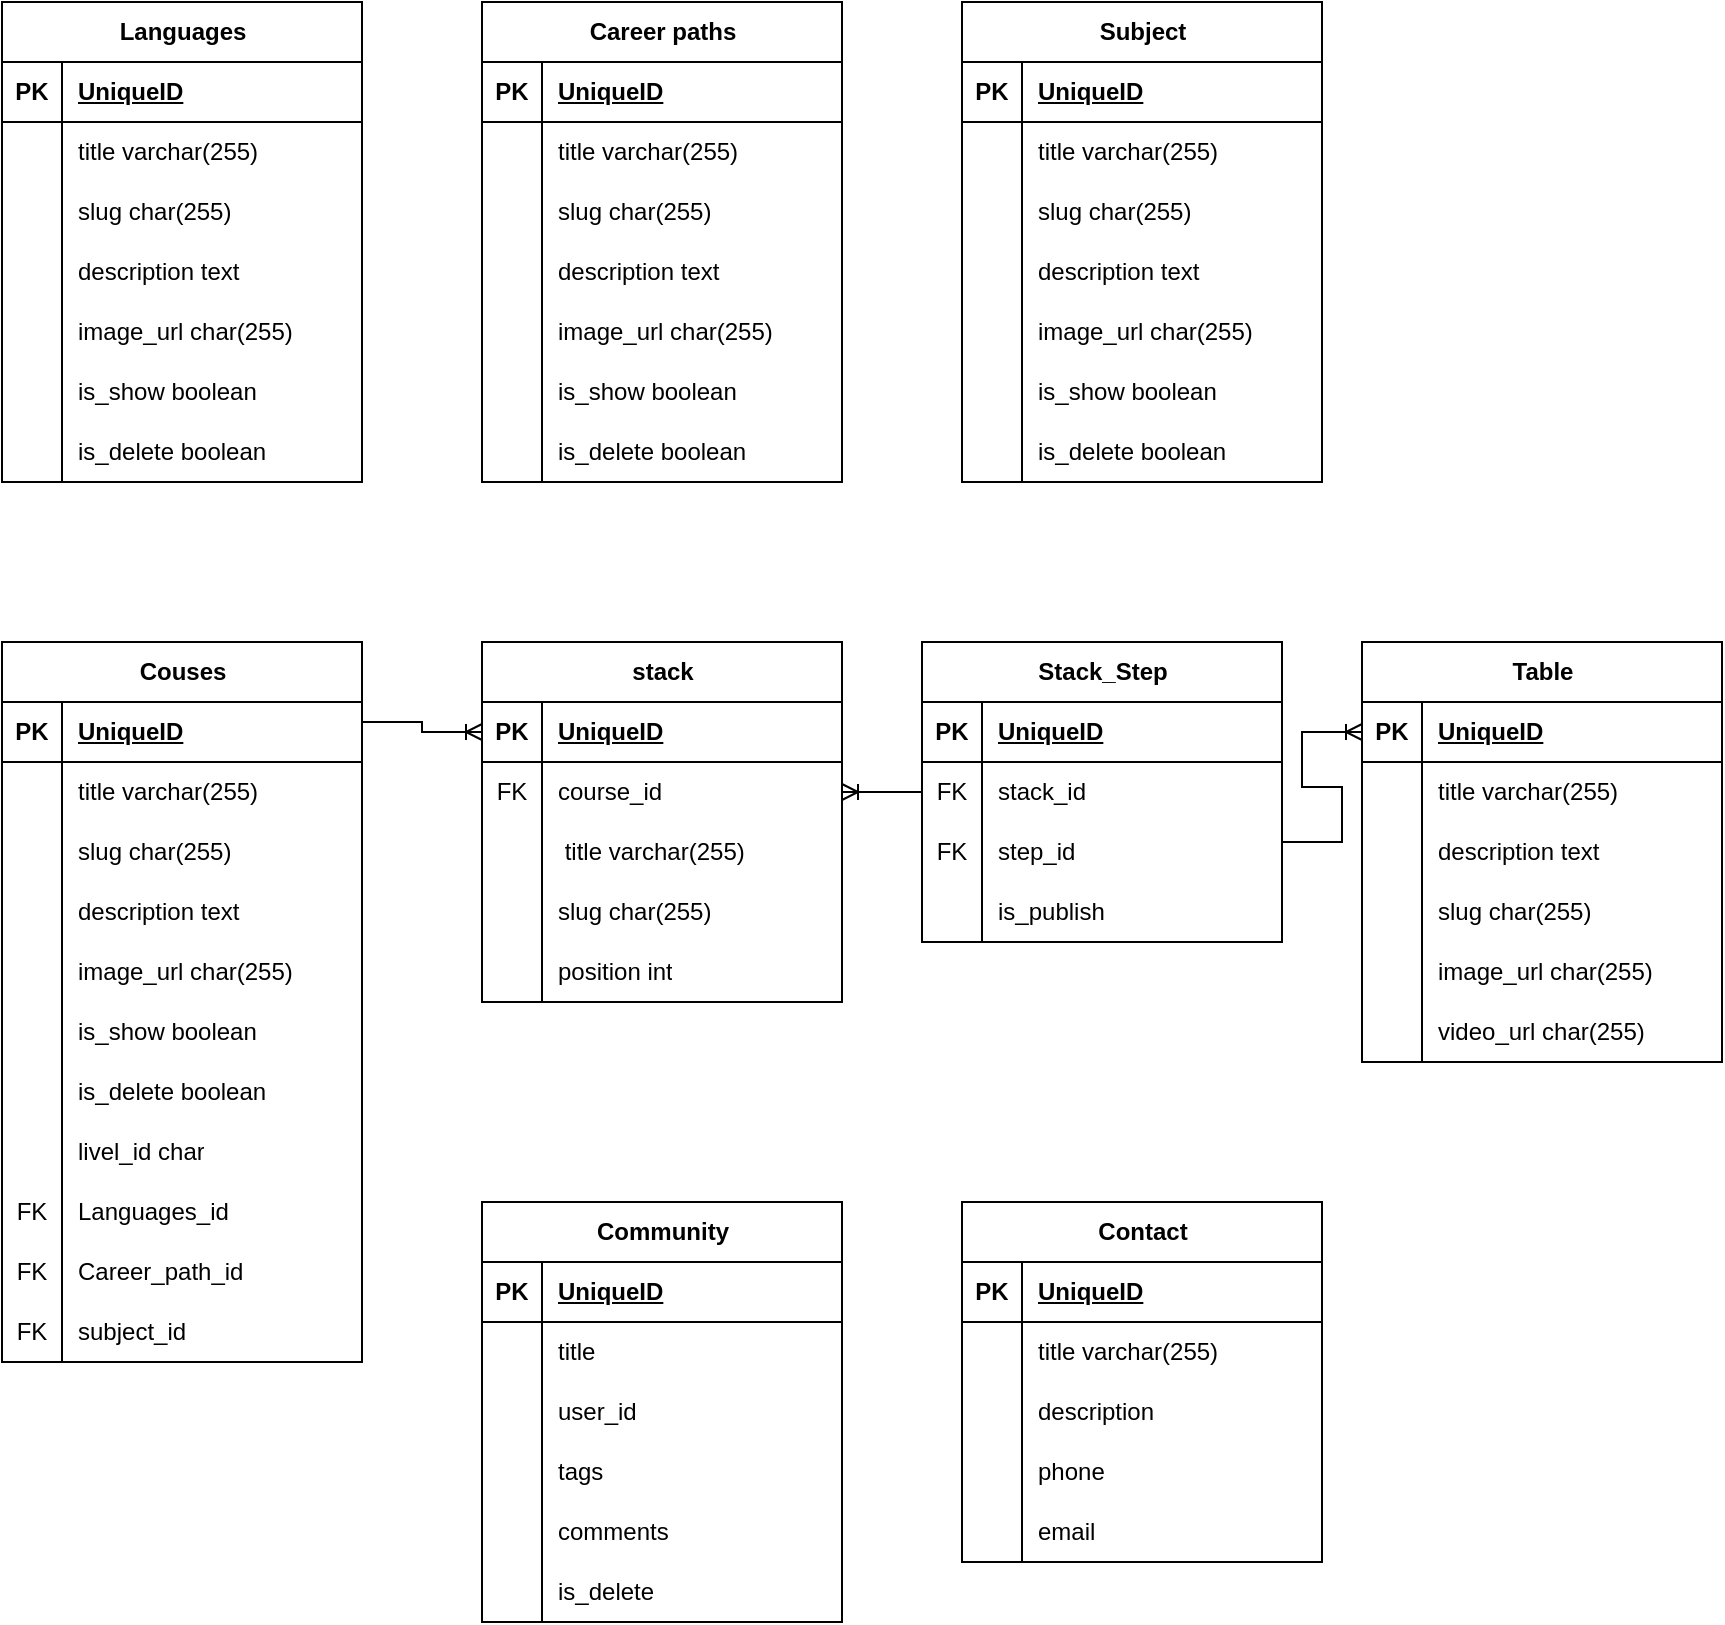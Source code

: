 <mxfile version="21.1.8" type="github">
  <diagram name="Page-1" id="DMevMT1jktoyunLrkMF0">
    <mxGraphModel dx="954" dy="531" grid="1" gridSize="10" guides="1" tooltips="1" connect="1" arrows="1" fold="1" page="1" pageScale="1" pageWidth="827" pageHeight="1169" math="0" shadow="0">
      <root>
        <mxCell id="0" />
        <mxCell id="1" parent="0" />
        <mxCell id="uVZEe-UCSF6Qg2nuxb-e-21" value="Languages" style="shape=table;startSize=30;container=1;collapsible=1;childLayout=tableLayout;fixedRows=1;rowLines=0;fontStyle=1;align=center;resizeLast=1;html=1;fontFamily=Helvetica;fontSize=12;fontColor=default;fillColor=none;gradientColor=none;" vertex="1" parent="1">
          <mxGeometry x="80" y="120" width="180" height="240" as="geometry" />
        </mxCell>
        <mxCell id="uVZEe-UCSF6Qg2nuxb-e-22" value="" style="shape=tableRow;horizontal=0;startSize=0;swimlaneHead=0;swimlaneBody=0;fillColor=none;collapsible=0;dropTarget=0;points=[[0,0.5],[1,0.5]];portConstraint=eastwest;top=0;left=0;right=0;bottom=1;fontFamily=Helvetica;fontSize=12;fontColor=default;html=1;" vertex="1" parent="uVZEe-UCSF6Qg2nuxb-e-21">
          <mxGeometry y="30" width="180" height="30" as="geometry" />
        </mxCell>
        <mxCell id="uVZEe-UCSF6Qg2nuxb-e-23" value="PK" style="shape=partialRectangle;connectable=0;fillColor=none;top=0;left=0;bottom=0;right=0;fontStyle=1;overflow=hidden;whiteSpace=wrap;html=1;fontFamily=Helvetica;fontSize=12;fontColor=default;" vertex="1" parent="uVZEe-UCSF6Qg2nuxb-e-22">
          <mxGeometry width="30" height="30" as="geometry">
            <mxRectangle width="30" height="30" as="alternateBounds" />
          </mxGeometry>
        </mxCell>
        <mxCell id="uVZEe-UCSF6Qg2nuxb-e-24" value="UniqueID" style="shape=partialRectangle;connectable=0;fillColor=none;top=0;left=0;bottom=0;right=0;align=left;spacingLeft=6;fontStyle=5;overflow=hidden;whiteSpace=wrap;html=1;fontFamily=Helvetica;fontSize=12;fontColor=default;" vertex="1" parent="uVZEe-UCSF6Qg2nuxb-e-22">
          <mxGeometry x="30" width="150" height="30" as="geometry">
            <mxRectangle width="150" height="30" as="alternateBounds" />
          </mxGeometry>
        </mxCell>
        <mxCell id="uVZEe-UCSF6Qg2nuxb-e-25" value="" style="shape=tableRow;horizontal=0;startSize=0;swimlaneHead=0;swimlaneBody=0;fillColor=none;collapsible=0;dropTarget=0;points=[[0,0.5],[1,0.5]];portConstraint=eastwest;top=0;left=0;right=0;bottom=0;fontFamily=Helvetica;fontSize=12;fontColor=default;html=1;" vertex="1" parent="uVZEe-UCSF6Qg2nuxb-e-21">
          <mxGeometry y="60" width="180" height="30" as="geometry" />
        </mxCell>
        <mxCell id="uVZEe-UCSF6Qg2nuxb-e-26" value="" style="shape=partialRectangle;connectable=0;fillColor=none;top=0;left=0;bottom=0;right=0;editable=1;overflow=hidden;whiteSpace=wrap;html=1;fontFamily=Helvetica;fontSize=12;fontColor=default;" vertex="1" parent="uVZEe-UCSF6Qg2nuxb-e-25">
          <mxGeometry width="30" height="30" as="geometry">
            <mxRectangle width="30" height="30" as="alternateBounds" />
          </mxGeometry>
        </mxCell>
        <mxCell id="uVZEe-UCSF6Qg2nuxb-e-27" value="title varchar(255)" style="shape=partialRectangle;connectable=0;fillColor=none;top=0;left=0;bottom=0;right=0;align=left;spacingLeft=6;overflow=hidden;whiteSpace=wrap;html=1;fontFamily=Helvetica;fontSize=12;fontColor=default;" vertex="1" parent="uVZEe-UCSF6Qg2nuxb-e-25">
          <mxGeometry x="30" width="150" height="30" as="geometry">
            <mxRectangle width="150" height="30" as="alternateBounds" />
          </mxGeometry>
        </mxCell>
        <mxCell id="uVZEe-UCSF6Qg2nuxb-e-28" value="" style="shape=tableRow;horizontal=0;startSize=0;swimlaneHead=0;swimlaneBody=0;fillColor=none;collapsible=0;dropTarget=0;points=[[0,0.5],[1,0.5]];portConstraint=eastwest;top=0;left=0;right=0;bottom=0;fontFamily=Helvetica;fontSize=12;fontColor=default;html=1;" vertex="1" parent="uVZEe-UCSF6Qg2nuxb-e-21">
          <mxGeometry y="90" width="180" height="30" as="geometry" />
        </mxCell>
        <mxCell id="uVZEe-UCSF6Qg2nuxb-e-29" value="" style="shape=partialRectangle;connectable=0;fillColor=none;top=0;left=0;bottom=0;right=0;editable=1;overflow=hidden;whiteSpace=wrap;html=1;fontFamily=Helvetica;fontSize=12;fontColor=default;" vertex="1" parent="uVZEe-UCSF6Qg2nuxb-e-28">
          <mxGeometry width="30" height="30" as="geometry">
            <mxRectangle width="30" height="30" as="alternateBounds" />
          </mxGeometry>
        </mxCell>
        <mxCell id="uVZEe-UCSF6Qg2nuxb-e-30" value="slug char(255)" style="shape=partialRectangle;connectable=0;fillColor=none;top=0;left=0;bottom=0;right=0;align=left;spacingLeft=6;overflow=hidden;whiteSpace=wrap;html=1;fontFamily=Helvetica;fontSize=12;fontColor=default;" vertex="1" parent="uVZEe-UCSF6Qg2nuxb-e-28">
          <mxGeometry x="30" width="150" height="30" as="geometry">
            <mxRectangle width="150" height="30" as="alternateBounds" />
          </mxGeometry>
        </mxCell>
        <mxCell id="uVZEe-UCSF6Qg2nuxb-e-31" value="" style="shape=tableRow;horizontal=0;startSize=0;swimlaneHead=0;swimlaneBody=0;fillColor=none;collapsible=0;dropTarget=0;points=[[0,0.5],[1,0.5]];portConstraint=eastwest;top=0;left=0;right=0;bottom=0;fontFamily=Helvetica;fontSize=12;fontColor=default;html=1;" vertex="1" parent="uVZEe-UCSF6Qg2nuxb-e-21">
          <mxGeometry y="120" width="180" height="30" as="geometry" />
        </mxCell>
        <mxCell id="uVZEe-UCSF6Qg2nuxb-e-32" value="" style="shape=partialRectangle;connectable=0;fillColor=none;top=0;left=0;bottom=0;right=0;editable=1;overflow=hidden;whiteSpace=wrap;html=1;fontFamily=Helvetica;fontSize=12;fontColor=default;" vertex="1" parent="uVZEe-UCSF6Qg2nuxb-e-31">
          <mxGeometry width="30" height="30" as="geometry">
            <mxRectangle width="30" height="30" as="alternateBounds" />
          </mxGeometry>
        </mxCell>
        <mxCell id="uVZEe-UCSF6Qg2nuxb-e-33" value="description text" style="shape=partialRectangle;connectable=0;fillColor=none;top=0;left=0;bottom=0;right=0;align=left;spacingLeft=6;overflow=hidden;whiteSpace=wrap;html=1;fontFamily=Helvetica;fontSize=12;fontColor=default;" vertex="1" parent="uVZEe-UCSF6Qg2nuxb-e-31">
          <mxGeometry x="30" width="150" height="30" as="geometry">
            <mxRectangle width="150" height="30" as="alternateBounds" />
          </mxGeometry>
        </mxCell>
        <mxCell id="uVZEe-UCSF6Qg2nuxb-e-34" value="" style="shape=tableRow;horizontal=0;startSize=0;swimlaneHead=0;swimlaneBody=0;fillColor=none;collapsible=0;dropTarget=0;points=[[0,0.5],[1,0.5]];portConstraint=eastwest;top=0;left=0;right=0;bottom=0;fontFamily=Helvetica;fontSize=12;fontColor=default;html=1;" vertex="1" parent="uVZEe-UCSF6Qg2nuxb-e-21">
          <mxGeometry y="150" width="180" height="30" as="geometry" />
        </mxCell>
        <mxCell id="uVZEe-UCSF6Qg2nuxb-e-35" value="" style="shape=partialRectangle;connectable=0;fillColor=none;top=0;left=0;bottom=0;right=0;editable=1;overflow=hidden;whiteSpace=wrap;html=1;fontFamily=Helvetica;fontSize=12;fontColor=default;" vertex="1" parent="uVZEe-UCSF6Qg2nuxb-e-34">
          <mxGeometry width="30" height="30" as="geometry">
            <mxRectangle width="30" height="30" as="alternateBounds" />
          </mxGeometry>
        </mxCell>
        <mxCell id="uVZEe-UCSF6Qg2nuxb-e-36" value="image_url char(255)" style="shape=partialRectangle;connectable=0;fillColor=none;top=0;left=0;bottom=0;right=0;align=left;spacingLeft=6;overflow=hidden;whiteSpace=wrap;html=1;fontFamily=Helvetica;fontSize=12;fontColor=default;" vertex="1" parent="uVZEe-UCSF6Qg2nuxb-e-34">
          <mxGeometry x="30" width="150" height="30" as="geometry">
            <mxRectangle width="150" height="30" as="alternateBounds" />
          </mxGeometry>
        </mxCell>
        <mxCell id="uVZEe-UCSF6Qg2nuxb-e-37" value="" style="shape=tableRow;horizontal=0;startSize=0;swimlaneHead=0;swimlaneBody=0;fillColor=none;collapsible=0;dropTarget=0;points=[[0,0.5],[1,0.5]];portConstraint=eastwest;top=0;left=0;right=0;bottom=0;fontFamily=Helvetica;fontSize=12;fontColor=default;html=1;" vertex="1" parent="uVZEe-UCSF6Qg2nuxb-e-21">
          <mxGeometry y="180" width="180" height="30" as="geometry" />
        </mxCell>
        <mxCell id="uVZEe-UCSF6Qg2nuxb-e-38" value="" style="shape=partialRectangle;connectable=0;fillColor=none;top=0;left=0;bottom=0;right=0;editable=1;overflow=hidden;whiteSpace=wrap;html=1;fontFamily=Helvetica;fontSize=12;fontColor=default;" vertex="1" parent="uVZEe-UCSF6Qg2nuxb-e-37">
          <mxGeometry width="30" height="30" as="geometry">
            <mxRectangle width="30" height="30" as="alternateBounds" />
          </mxGeometry>
        </mxCell>
        <mxCell id="uVZEe-UCSF6Qg2nuxb-e-39" value="is_show boolean" style="shape=partialRectangle;connectable=0;fillColor=none;top=0;left=0;bottom=0;right=0;align=left;spacingLeft=6;overflow=hidden;whiteSpace=wrap;html=1;fontFamily=Helvetica;fontSize=12;fontColor=default;" vertex="1" parent="uVZEe-UCSF6Qg2nuxb-e-37">
          <mxGeometry x="30" width="150" height="30" as="geometry">
            <mxRectangle width="150" height="30" as="alternateBounds" />
          </mxGeometry>
        </mxCell>
        <mxCell id="uVZEe-UCSF6Qg2nuxb-e-40" value="" style="shape=tableRow;horizontal=0;startSize=0;swimlaneHead=0;swimlaneBody=0;fillColor=none;collapsible=0;dropTarget=0;points=[[0,0.5],[1,0.5]];portConstraint=eastwest;top=0;left=0;right=0;bottom=0;fontFamily=Helvetica;fontSize=12;fontColor=default;html=1;" vertex="1" parent="uVZEe-UCSF6Qg2nuxb-e-21">
          <mxGeometry y="210" width="180" height="30" as="geometry" />
        </mxCell>
        <mxCell id="uVZEe-UCSF6Qg2nuxb-e-41" value="" style="shape=partialRectangle;connectable=0;fillColor=none;top=0;left=0;bottom=0;right=0;editable=1;overflow=hidden;whiteSpace=wrap;html=1;fontFamily=Helvetica;fontSize=12;fontColor=default;" vertex="1" parent="uVZEe-UCSF6Qg2nuxb-e-40">
          <mxGeometry width="30" height="30" as="geometry">
            <mxRectangle width="30" height="30" as="alternateBounds" />
          </mxGeometry>
        </mxCell>
        <mxCell id="uVZEe-UCSF6Qg2nuxb-e-42" value="is_delete boolean" style="shape=partialRectangle;connectable=0;fillColor=none;top=0;left=0;bottom=0;right=0;align=left;spacingLeft=6;overflow=hidden;whiteSpace=wrap;html=1;fontFamily=Helvetica;fontSize=12;fontColor=default;" vertex="1" parent="uVZEe-UCSF6Qg2nuxb-e-40">
          <mxGeometry x="30" width="150" height="30" as="geometry">
            <mxRectangle width="150" height="30" as="alternateBounds" />
          </mxGeometry>
        </mxCell>
        <mxCell id="uVZEe-UCSF6Qg2nuxb-e-43" value="&lt;div&gt;Career paths&lt;/div&gt;" style="shape=table;startSize=30;container=1;collapsible=1;childLayout=tableLayout;fixedRows=1;rowLines=0;fontStyle=1;align=center;resizeLast=1;html=1;fontFamily=Helvetica;fontSize=12;fontColor=default;fillColor=none;gradientColor=none;" vertex="1" parent="1">
          <mxGeometry x="320" y="120" width="180" height="240" as="geometry" />
        </mxCell>
        <mxCell id="uVZEe-UCSF6Qg2nuxb-e-44" value="" style="shape=tableRow;horizontal=0;startSize=0;swimlaneHead=0;swimlaneBody=0;fillColor=none;collapsible=0;dropTarget=0;points=[[0,0.5],[1,0.5]];portConstraint=eastwest;top=0;left=0;right=0;bottom=1;fontFamily=Helvetica;fontSize=12;fontColor=default;html=1;" vertex="1" parent="uVZEe-UCSF6Qg2nuxb-e-43">
          <mxGeometry y="30" width="180" height="30" as="geometry" />
        </mxCell>
        <mxCell id="uVZEe-UCSF6Qg2nuxb-e-45" value="PK" style="shape=partialRectangle;connectable=0;fillColor=none;top=0;left=0;bottom=0;right=0;fontStyle=1;overflow=hidden;whiteSpace=wrap;html=1;fontFamily=Helvetica;fontSize=12;fontColor=default;" vertex="1" parent="uVZEe-UCSF6Qg2nuxb-e-44">
          <mxGeometry width="30" height="30" as="geometry">
            <mxRectangle width="30" height="30" as="alternateBounds" />
          </mxGeometry>
        </mxCell>
        <mxCell id="uVZEe-UCSF6Qg2nuxb-e-46" value="UniqueID" style="shape=partialRectangle;connectable=0;fillColor=none;top=0;left=0;bottom=0;right=0;align=left;spacingLeft=6;fontStyle=5;overflow=hidden;whiteSpace=wrap;html=1;fontFamily=Helvetica;fontSize=12;fontColor=default;" vertex="1" parent="uVZEe-UCSF6Qg2nuxb-e-44">
          <mxGeometry x="30" width="150" height="30" as="geometry">
            <mxRectangle width="150" height="30" as="alternateBounds" />
          </mxGeometry>
        </mxCell>
        <mxCell id="uVZEe-UCSF6Qg2nuxb-e-47" value="" style="shape=tableRow;horizontal=0;startSize=0;swimlaneHead=0;swimlaneBody=0;fillColor=none;collapsible=0;dropTarget=0;points=[[0,0.5],[1,0.5]];portConstraint=eastwest;top=0;left=0;right=0;bottom=0;fontFamily=Helvetica;fontSize=12;fontColor=default;html=1;" vertex="1" parent="uVZEe-UCSF6Qg2nuxb-e-43">
          <mxGeometry y="60" width="180" height="30" as="geometry" />
        </mxCell>
        <mxCell id="uVZEe-UCSF6Qg2nuxb-e-48" value="" style="shape=partialRectangle;connectable=0;fillColor=none;top=0;left=0;bottom=0;right=0;editable=1;overflow=hidden;whiteSpace=wrap;html=1;fontFamily=Helvetica;fontSize=12;fontColor=default;" vertex="1" parent="uVZEe-UCSF6Qg2nuxb-e-47">
          <mxGeometry width="30" height="30" as="geometry">
            <mxRectangle width="30" height="30" as="alternateBounds" />
          </mxGeometry>
        </mxCell>
        <mxCell id="uVZEe-UCSF6Qg2nuxb-e-49" value="title varchar(255)" style="shape=partialRectangle;connectable=0;fillColor=none;top=0;left=0;bottom=0;right=0;align=left;spacingLeft=6;overflow=hidden;whiteSpace=wrap;html=1;fontFamily=Helvetica;fontSize=12;fontColor=default;" vertex="1" parent="uVZEe-UCSF6Qg2nuxb-e-47">
          <mxGeometry x="30" width="150" height="30" as="geometry">
            <mxRectangle width="150" height="30" as="alternateBounds" />
          </mxGeometry>
        </mxCell>
        <mxCell id="uVZEe-UCSF6Qg2nuxb-e-50" value="" style="shape=tableRow;horizontal=0;startSize=0;swimlaneHead=0;swimlaneBody=0;fillColor=none;collapsible=0;dropTarget=0;points=[[0,0.5],[1,0.5]];portConstraint=eastwest;top=0;left=0;right=0;bottom=0;fontFamily=Helvetica;fontSize=12;fontColor=default;html=1;" vertex="1" parent="uVZEe-UCSF6Qg2nuxb-e-43">
          <mxGeometry y="90" width="180" height="30" as="geometry" />
        </mxCell>
        <mxCell id="uVZEe-UCSF6Qg2nuxb-e-51" value="" style="shape=partialRectangle;connectable=0;fillColor=none;top=0;left=0;bottom=0;right=0;editable=1;overflow=hidden;whiteSpace=wrap;html=1;fontFamily=Helvetica;fontSize=12;fontColor=default;" vertex="1" parent="uVZEe-UCSF6Qg2nuxb-e-50">
          <mxGeometry width="30" height="30" as="geometry">
            <mxRectangle width="30" height="30" as="alternateBounds" />
          </mxGeometry>
        </mxCell>
        <mxCell id="uVZEe-UCSF6Qg2nuxb-e-52" value="slug char(255)" style="shape=partialRectangle;connectable=0;fillColor=none;top=0;left=0;bottom=0;right=0;align=left;spacingLeft=6;overflow=hidden;whiteSpace=wrap;html=1;fontFamily=Helvetica;fontSize=12;fontColor=default;" vertex="1" parent="uVZEe-UCSF6Qg2nuxb-e-50">
          <mxGeometry x="30" width="150" height="30" as="geometry">
            <mxRectangle width="150" height="30" as="alternateBounds" />
          </mxGeometry>
        </mxCell>
        <mxCell id="uVZEe-UCSF6Qg2nuxb-e-53" value="" style="shape=tableRow;horizontal=0;startSize=0;swimlaneHead=0;swimlaneBody=0;fillColor=none;collapsible=0;dropTarget=0;points=[[0,0.5],[1,0.5]];portConstraint=eastwest;top=0;left=0;right=0;bottom=0;fontFamily=Helvetica;fontSize=12;fontColor=default;html=1;" vertex="1" parent="uVZEe-UCSF6Qg2nuxb-e-43">
          <mxGeometry y="120" width="180" height="30" as="geometry" />
        </mxCell>
        <mxCell id="uVZEe-UCSF6Qg2nuxb-e-54" value="" style="shape=partialRectangle;connectable=0;fillColor=none;top=0;left=0;bottom=0;right=0;editable=1;overflow=hidden;whiteSpace=wrap;html=1;fontFamily=Helvetica;fontSize=12;fontColor=default;" vertex="1" parent="uVZEe-UCSF6Qg2nuxb-e-53">
          <mxGeometry width="30" height="30" as="geometry">
            <mxRectangle width="30" height="30" as="alternateBounds" />
          </mxGeometry>
        </mxCell>
        <mxCell id="uVZEe-UCSF6Qg2nuxb-e-55" value="description text" style="shape=partialRectangle;connectable=0;fillColor=none;top=0;left=0;bottom=0;right=0;align=left;spacingLeft=6;overflow=hidden;whiteSpace=wrap;html=1;fontFamily=Helvetica;fontSize=12;fontColor=default;" vertex="1" parent="uVZEe-UCSF6Qg2nuxb-e-53">
          <mxGeometry x="30" width="150" height="30" as="geometry">
            <mxRectangle width="150" height="30" as="alternateBounds" />
          </mxGeometry>
        </mxCell>
        <mxCell id="uVZEe-UCSF6Qg2nuxb-e-56" value="" style="shape=tableRow;horizontal=0;startSize=0;swimlaneHead=0;swimlaneBody=0;fillColor=none;collapsible=0;dropTarget=0;points=[[0,0.5],[1,0.5]];portConstraint=eastwest;top=0;left=0;right=0;bottom=0;fontFamily=Helvetica;fontSize=12;fontColor=default;html=1;" vertex="1" parent="uVZEe-UCSF6Qg2nuxb-e-43">
          <mxGeometry y="150" width="180" height="30" as="geometry" />
        </mxCell>
        <mxCell id="uVZEe-UCSF6Qg2nuxb-e-57" value="" style="shape=partialRectangle;connectable=0;fillColor=none;top=0;left=0;bottom=0;right=0;editable=1;overflow=hidden;whiteSpace=wrap;html=1;fontFamily=Helvetica;fontSize=12;fontColor=default;" vertex="1" parent="uVZEe-UCSF6Qg2nuxb-e-56">
          <mxGeometry width="30" height="30" as="geometry">
            <mxRectangle width="30" height="30" as="alternateBounds" />
          </mxGeometry>
        </mxCell>
        <mxCell id="uVZEe-UCSF6Qg2nuxb-e-58" value="image_url char(255)" style="shape=partialRectangle;connectable=0;fillColor=none;top=0;left=0;bottom=0;right=0;align=left;spacingLeft=6;overflow=hidden;whiteSpace=wrap;html=1;fontFamily=Helvetica;fontSize=12;fontColor=default;" vertex="1" parent="uVZEe-UCSF6Qg2nuxb-e-56">
          <mxGeometry x="30" width="150" height="30" as="geometry">
            <mxRectangle width="150" height="30" as="alternateBounds" />
          </mxGeometry>
        </mxCell>
        <mxCell id="uVZEe-UCSF6Qg2nuxb-e-59" value="" style="shape=tableRow;horizontal=0;startSize=0;swimlaneHead=0;swimlaneBody=0;fillColor=none;collapsible=0;dropTarget=0;points=[[0,0.5],[1,0.5]];portConstraint=eastwest;top=0;left=0;right=0;bottom=0;fontFamily=Helvetica;fontSize=12;fontColor=default;html=1;" vertex="1" parent="uVZEe-UCSF6Qg2nuxb-e-43">
          <mxGeometry y="180" width="180" height="30" as="geometry" />
        </mxCell>
        <mxCell id="uVZEe-UCSF6Qg2nuxb-e-60" value="" style="shape=partialRectangle;connectable=0;fillColor=none;top=0;left=0;bottom=0;right=0;editable=1;overflow=hidden;whiteSpace=wrap;html=1;fontFamily=Helvetica;fontSize=12;fontColor=default;" vertex="1" parent="uVZEe-UCSF6Qg2nuxb-e-59">
          <mxGeometry width="30" height="30" as="geometry">
            <mxRectangle width="30" height="30" as="alternateBounds" />
          </mxGeometry>
        </mxCell>
        <mxCell id="uVZEe-UCSF6Qg2nuxb-e-61" value="is_show boolean" style="shape=partialRectangle;connectable=0;fillColor=none;top=0;left=0;bottom=0;right=0;align=left;spacingLeft=6;overflow=hidden;whiteSpace=wrap;html=1;fontFamily=Helvetica;fontSize=12;fontColor=default;" vertex="1" parent="uVZEe-UCSF6Qg2nuxb-e-59">
          <mxGeometry x="30" width="150" height="30" as="geometry">
            <mxRectangle width="150" height="30" as="alternateBounds" />
          </mxGeometry>
        </mxCell>
        <mxCell id="uVZEe-UCSF6Qg2nuxb-e-62" value="" style="shape=tableRow;horizontal=0;startSize=0;swimlaneHead=0;swimlaneBody=0;fillColor=none;collapsible=0;dropTarget=0;points=[[0,0.5],[1,0.5]];portConstraint=eastwest;top=0;left=0;right=0;bottom=0;fontFamily=Helvetica;fontSize=12;fontColor=default;html=1;" vertex="1" parent="uVZEe-UCSF6Qg2nuxb-e-43">
          <mxGeometry y="210" width="180" height="30" as="geometry" />
        </mxCell>
        <mxCell id="uVZEe-UCSF6Qg2nuxb-e-63" value="" style="shape=partialRectangle;connectable=0;fillColor=none;top=0;left=0;bottom=0;right=0;editable=1;overflow=hidden;whiteSpace=wrap;html=1;fontFamily=Helvetica;fontSize=12;fontColor=default;" vertex="1" parent="uVZEe-UCSF6Qg2nuxb-e-62">
          <mxGeometry width="30" height="30" as="geometry">
            <mxRectangle width="30" height="30" as="alternateBounds" />
          </mxGeometry>
        </mxCell>
        <mxCell id="uVZEe-UCSF6Qg2nuxb-e-64" value="is_delete boolean" style="shape=partialRectangle;connectable=0;fillColor=none;top=0;left=0;bottom=0;right=0;align=left;spacingLeft=6;overflow=hidden;whiteSpace=wrap;html=1;fontFamily=Helvetica;fontSize=12;fontColor=default;" vertex="1" parent="uVZEe-UCSF6Qg2nuxb-e-62">
          <mxGeometry x="30" width="150" height="30" as="geometry">
            <mxRectangle width="150" height="30" as="alternateBounds" />
          </mxGeometry>
        </mxCell>
        <mxCell id="uVZEe-UCSF6Qg2nuxb-e-88" value="Subject" style="shape=table;startSize=30;container=1;collapsible=1;childLayout=tableLayout;fixedRows=1;rowLines=0;fontStyle=1;align=center;resizeLast=1;html=1;fontFamily=Helvetica;fontSize=12;fontColor=default;fillColor=none;gradientColor=none;" vertex="1" parent="1">
          <mxGeometry x="560" y="120" width="180" height="240" as="geometry" />
        </mxCell>
        <mxCell id="uVZEe-UCSF6Qg2nuxb-e-89" value="" style="shape=tableRow;horizontal=0;startSize=0;swimlaneHead=0;swimlaneBody=0;fillColor=none;collapsible=0;dropTarget=0;points=[[0,0.5],[1,0.5]];portConstraint=eastwest;top=0;left=0;right=0;bottom=1;fontFamily=Helvetica;fontSize=12;fontColor=default;html=1;" vertex="1" parent="uVZEe-UCSF6Qg2nuxb-e-88">
          <mxGeometry y="30" width="180" height="30" as="geometry" />
        </mxCell>
        <mxCell id="uVZEe-UCSF6Qg2nuxb-e-90" value="PK" style="shape=partialRectangle;connectable=0;fillColor=none;top=0;left=0;bottom=0;right=0;fontStyle=1;overflow=hidden;whiteSpace=wrap;html=1;fontFamily=Helvetica;fontSize=12;fontColor=default;" vertex="1" parent="uVZEe-UCSF6Qg2nuxb-e-89">
          <mxGeometry width="30" height="30" as="geometry">
            <mxRectangle width="30" height="30" as="alternateBounds" />
          </mxGeometry>
        </mxCell>
        <mxCell id="uVZEe-UCSF6Qg2nuxb-e-91" value="UniqueID" style="shape=partialRectangle;connectable=0;fillColor=none;top=0;left=0;bottom=0;right=0;align=left;spacingLeft=6;fontStyle=5;overflow=hidden;whiteSpace=wrap;html=1;fontFamily=Helvetica;fontSize=12;fontColor=default;" vertex="1" parent="uVZEe-UCSF6Qg2nuxb-e-89">
          <mxGeometry x="30" width="150" height="30" as="geometry">
            <mxRectangle width="150" height="30" as="alternateBounds" />
          </mxGeometry>
        </mxCell>
        <mxCell id="uVZEe-UCSF6Qg2nuxb-e-92" value="" style="shape=tableRow;horizontal=0;startSize=0;swimlaneHead=0;swimlaneBody=0;fillColor=none;collapsible=0;dropTarget=0;points=[[0,0.5],[1,0.5]];portConstraint=eastwest;top=0;left=0;right=0;bottom=0;fontFamily=Helvetica;fontSize=12;fontColor=default;html=1;" vertex="1" parent="uVZEe-UCSF6Qg2nuxb-e-88">
          <mxGeometry y="60" width="180" height="30" as="geometry" />
        </mxCell>
        <mxCell id="uVZEe-UCSF6Qg2nuxb-e-93" value="" style="shape=partialRectangle;connectable=0;fillColor=none;top=0;left=0;bottom=0;right=0;editable=1;overflow=hidden;whiteSpace=wrap;html=1;fontFamily=Helvetica;fontSize=12;fontColor=default;" vertex="1" parent="uVZEe-UCSF6Qg2nuxb-e-92">
          <mxGeometry width="30" height="30" as="geometry">
            <mxRectangle width="30" height="30" as="alternateBounds" />
          </mxGeometry>
        </mxCell>
        <mxCell id="uVZEe-UCSF6Qg2nuxb-e-94" value="title varchar(255)" style="shape=partialRectangle;connectable=0;fillColor=none;top=0;left=0;bottom=0;right=0;align=left;spacingLeft=6;overflow=hidden;whiteSpace=wrap;html=1;fontFamily=Helvetica;fontSize=12;fontColor=default;" vertex="1" parent="uVZEe-UCSF6Qg2nuxb-e-92">
          <mxGeometry x="30" width="150" height="30" as="geometry">
            <mxRectangle width="150" height="30" as="alternateBounds" />
          </mxGeometry>
        </mxCell>
        <mxCell id="uVZEe-UCSF6Qg2nuxb-e-95" value="" style="shape=tableRow;horizontal=0;startSize=0;swimlaneHead=0;swimlaneBody=0;fillColor=none;collapsible=0;dropTarget=0;points=[[0,0.5],[1,0.5]];portConstraint=eastwest;top=0;left=0;right=0;bottom=0;fontFamily=Helvetica;fontSize=12;fontColor=default;html=1;" vertex="1" parent="uVZEe-UCSF6Qg2nuxb-e-88">
          <mxGeometry y="90" width="180" height="30" as="geometry" />
        </mxCell>
        <mxCell id="uVZEe-UCSF6Qg2nuxb-e-96" value="" style="shape=partialRectangle;connectable=0;fillColor=none;top=0;left=0;bottom=0;right=0;editable=1;overflow=hidden;whiteSpace=wrap;html=1;fontFamily=Helvetica;fontSize=12;fontColor=default;" vertex="1" parent="uVZEe-UCSF6Qg2nuxb-e-95">
          <mxGeometry width="30" height="30" as="geometry">
            <mxRectangle width="30" height="30" as="alternateBounds" />
          </mxGeometry>
        </mxCell>
        <mxCell id="uVZEe-UCSF6Qg2nuxb-e-97" value="slug char(255)" style="shape=partialRectangle;connectable=0;fillColor=none;top=0;left=0;bottom=0;right=0;align=left;spacingLeft=6;overflow=hidden;whiteSpace=wrap;html=1;fontFamily=Helvetica;fontSize=12;fontColor=default;" vertex="1" parent="uVZEe-UCSF6Qg2nuxb-e-95">
          <mxGeometry x="30" width="150" height="30" as="geometry">
            <mxRectangle width="150" height="30" as="alternateBounds" />
          </mxGeometry>
        </mxCell>
        <mxCell id="uVZEe-UCSF6Qg2nuxb-e-98" value="" style="shape=tableRow;horizontal=0;startSize=0;swimlaneHead=0;swimlaneBody=0;fillColor=none;collapsible=0;dropTarget=0;points=[[0,0.5],[1,0.5]];portConstraint=eastwest;top=0;left=0;right=0;bottom=0;fontFamily=Helvetica;fontSize=12;fontColor=default;html=1;" vertex="1" parent="uVZEe-UCSF6Qg2nuxb-e-88">
          <mxGeometry y="120" width="180" height="30" as="geometry" />
        </mxCell>
        <mxCell id="uVZEe-UCSF6Qg2nuxb-e-99" value="" style="shape=partialRectangle;connectable=0;fillColor=none;top=0;left=0;bottom=0;right=0;editable=1;overflow=hidden;whiteSpace=wrap;html=1;fontFamily=Helvetica;fontSize=12;fontColor=default;" vertex="1" parent="uVZEe-UCSF6Qg2nuxb-e-98">
          <mxGeometry width="30" height="30" as="geometry">
            <mxRectangle width="30" height="30" as="alternateBounds" />
          </mxGeometry>
        </mxCell>
        <mxCell id="uVZEe-UCSF6Qg2nuxb-e-100" value="description text" style="shape=partialRectangle;connectable=0;fillColor=none;top=0;left=0;bottom=0;right=0;align=left;spacingLeft=6;overflow=hidden;whiteSpace=wrap;html=1;fontFamily=Helvetica;fontSize=12;fontColor=default;" vertex="1" parent="uVZEe-UCSF6Qg2nuxb-e-98">
          <mxGeometry x="30" width="150" height="30" as="geometry">
            <mxRectangle width="150" height="30" as="alternateBounds" />
          </mxGeometry>
        </mxCell>
        <mxCell id="uVZEe-UCSF6Qg2nuxb-e-101" value="" style="shape=tableRow;horizontal=0;startSize=0;swimlaneHead=0;swimlaneBody=0;fillColor=none;collapsible=0;dropTarget=0;points=[[0,0.5],[1,0.5]];portConstraint=eastwest;top=0;left=0;right=0;bottom=0;fontFamily=Helvetica;fontSize=12;fontColor=default;html=1;" vertex="1" parent="uVZEe-UCSF6Qg2nuxb-e-88">
          <mxGeometry y="150" width="180" height="30" as="geometry" />
        </mxCell>
        <mxCell id="uVZEe-UCSF6Qg2nuxb-e-102" value="" style="shape=partialRectangle;connectable=0;fillColor=none;top=0;left=0;bottom=0;right=0;editable=1;overflow=hidden;whiteSpace=wrap;html=1;fontFamily=Helvetica;fontSize=12;fontColor=default;" vertex="1" parent="uVZEe-UCSF6Qg2nuxb-e-101">
          <mxGeometry width="30" height="30" as="geometry">
            <mxRectangle width="30" height="30" as="alternateBounds" />
          </mxGeometry>
        </mxCell>
        <mxCell id="uVZEe-UCSF6Qg2nuxb-e-103" value="image_url char(255)" style="shape=partialRectangle;connectable=0;fillColor=none;top=0;left=0;bottom=0;right=0;align=left;spacingLeft=6;overflow=hidden;whiteSpace=wrap;html=1;fontFamily=Helvetica;fontSize=12;fontColor=default;" vertex="1" parent="uVZEe-UCSF6Qg2nuxb-e-101">
          <mxGeometry x="30" width="150" height="30" as="geometry">
            <mxRectangle width="150" height="30" as="alternateBounds" />
          </mxGeometry>
        </mxCell>
        <mxCell id="uVZEe-UCSF6Qg2nuxb-e-104" value="" style="shape=tableRow;horizontal=0;startSize=0;swimlaneHead=0;swimlaneBody=0;fillColor=none;collapsible=0;dropTarget=0;points=[[0,0.5],[1,0.5]];portConstraint=eastwest;top=0;left=0;right=0;bottom=0;fontFamily=Helvetica;fontSize=12;fontColor=default;html=1;" vertex="1" parent="uVZEe-UCSF6Qg2nuxb-e-88">
          <mxGeometry y="180" width="180" height="30" as="geometry" />
        </mxCell>
        <mxCell id="uVZEe-UCSF6Qg2nuxb-e-105" value="" style="shape=partialRectangle;connectable=0;fillColor=none;top=0;left=0;bottom=0;right=0;editable=1;overflow=hidden;whiteSpace=wrap;html=1;fontFamily=Helvetica;fontSize=12;fontColor=default;" vertex="1" parent="uVZEe-UCSF6Qg2nuxb-e-104">
          <mxGeometry width="30" height="30" as="geometry">
            <mxRectangle width="30" height="30" as="alternateBounds" />
          </mxGeometry>
        </mxCell>
        <mxCell id="uVZEe-UCSF6Qg2nuxb-e-106" value="is_show boolean" style="shape=partialRectangle;connectable=0;fillColor=none;top=0;left=0;bottom=0;right=0;align=left;spacingLeft=6;overflow=hidden;whiteSpace=wrap;html=1;fontFamily=Helvetica;fontSize=12;fontColor=default;" vertex="1" parent="uVZEe-UCSF6Qg2nuxb-e-104">
          <mxGeometry x="30" width="150" height="30" as="geometry">
            <mxRectangle width="150" height="30" as="alternateBounds" />
          </mxGeometry>
        </mxCell>
        <mxCell id="uVZEe-UCSF6Qg2nuxb-e-107" value="" style="shape=tableRow;horizontal=0;startSize=0;swimlaneHead=0;swimlaneBody=0;fillColor=none;collapsible=0;dropTarget=0;points=[[0,0.5],[1,0.5]];portConstraint=eastwest;top=0;left=0;right=0;bottom=0;fontFamily=Helvetica;fontSize=12;fontColor=default;html=1;" vertex="1" parent="uVZEe-UCSF6Qg2nuxb-e-88">
          <mxGeometry y="210" width="180" height="30" as="geometry" />
        </mxCell>
        <mxCell id="uVZEe-UCSF6Qg2nuxb-e-108" value="" style="shape=partialRectangle;connectable=0;fillColor=none;top=0;left=0;bottom=0;right=0;editable=1;overflow=hidden;whiteSpace=wrap;html=1;fontFamily=Helvetica;fontSize=12;fontColor=default;" vertex="1" parent="uVZEe-UCSF6Qg2nuxb-e-107">
          <mxGeometry width="30" height="30" as="geometry">
            <mxRectangle width="30" height="30" as="alternateBounds" />
          </mxGeometry>
        </mxCell>
        <mxCell id="uVZEe-UCSF6Qg2nuxb-e-109" value="is_delete boolean" style="shape=partialRectangle;connectable=0;fillColor=none;top=0;left=0;bottom=0;right=0;align=left;spacingLeft=6;overflow=hidden;whiteSpace=wrap;html=1;fontFamily=Helvetica;fontSize=12;fontColor=default;" vertex="1" parent="uVZEe-UCSF6Qg2nuxb-e-107">
          <mxGeometry x="30" width="150" height="30" as="geometry">
            <mxRectangle width="150" height="30" as="alternateBounds" />
          </mxGeometry>
        </mxCell>
        <mxCell id="uVZEe-UCSF6Qg2nuxb-e-110" value="Couses" style="shape=table;startSize=30;container=1;collapsible=1;childLayout=tableLayout;fixedRows=1;rowLines=0;fontStyle=1;align=center;resizeLast=1;html=1;fontFamily=Helvetica;fontSize=12;fontColor=default;fillColor=none;gradientColor=none;" vertex="1" parent="1">
          <mxGeometry x="80" y="440" width="180" height="360" as="geometry" />
        </mxCell>
        <mxCell id="uVZEe-UCSF6Qg2nuxb-e-111" value="" style="shape=tableRow;horizontal=0;startSize=0;swimlaneHead=0;swimlaneBody=0;fillColor=none;collapsible=0;dropTarget=0;points=[[0,0.5],[1,0.5]];portConstraint=eastwest;top=0;left=0;right=0;bottom=1;fontFamily=Helvetica;fontSize=12;fontColor=default;html=1;" vertex="1" parent="uVZEe-UCSF6Qg2nuxb-e-110">
          <mxGeometry y="30" width="180" height="30" as="geometry" />
        </mxCell>
        <mxCell id="uVZEe-UCSF6Qg2nuxb-e-112" value="PK" style="shape=partialRectangle;connectable=0;fillColor=none;top=0;left=0;bottom=0;right=0;fontStyle=1;overflow=hidden;whiteSpace=wrap;html=1;fontFamily=Helvetica;fontSize=12;fontColor=default;" vertex="1" parent="uVZEe-UCSF6Qg2nuxb-e-111">
          <mxGeometry width="30" height="30" as="geometry">
            <mxRectangle width="30" height="30" as="alternateBounds" />
          </mxGeometry>
        </mxCell>
        <mxCell id="uVZEe-UCSF6Qg2nuxb-e-113" value="UniqueID" style="shape=partialRectangle;connectable=0;fillColor=none;top=0;left=0;bottom=0;right=0;align=left;spacingLeft=6;fontStyle=5;overflow=hidden;whiteSpace=wrap;html=1;fontFamily=Helvetica;fontSize=12;fontColor=default;" vertex="1" parent="uVZEe-UCSF6Qg2nuxb-e-111">
          <mxGeometry x="30" width="150" height="30" as="geometry">
            <mxRectangle width="150" height="30" as="alternateBounds" />
          </mxGeometry>
        </mxCell>
        <mxCell id="uVZEe-UCSF6Qg2nuxb-e-114" value="" style="shape=tableRow;horizontal=0;startSize=0;swimlaneHead=0;swimlaneBody=0;fillColor=none;collapsible=0;dropTarget=0;points=[[0,0.5],[1,0.5]];portConstraint=eastwest;top=0;left=0;right=0;bottom=0;fontFamily=Helvetica;fontSize=12;fontColor=default;html=1;" vertex="1" parent="uVZEe-UCSF6Qg2nuxb-e-110">
          <mxGeometry y="60" width="180" height="30" as="geometry" />
        </mxCell>
        <mxCell id="uVZEe-UCSF6Qg2nuxb-e-115" value="" style="shape=partialRectangle;connectable=0;fillColor=none;top=0;left=0;bottom=0;right=0;editable=1;overflow=hidden;whiteSpace=wrap;html=1;fontFamily=Helvetica;fontSize=12;fontColor=default;" vertex="1" parent="uVZEe-UCSF6Qg2nuxb-e-114">
          <mxGeometry width="30" height="30" as="geometry">
            <mxRectangle width="30" height="30" as="alternateBounds" />
          </mxGeometry>
        </mxCell>
        <mxCell id="uVZEe-UCSF6Qg2nuxb-e-116" value="title varchar(255)" style="shape=partialRectangle;connectable=0;fillColor=none;top=0;left=0;bottom=0;right=0;align=left;spacingLeft=6;overflow=hidden;whiteSpace=wrap;html=1;fontFamily=Helvetica;fontSize=12;fontColor=default;" vertex="1" parent="uVZEe-UCSF6Qg2nuxb-e-114">
          <mxGeometry x="30" width="150" height="30" as="geometry">
            <mxRectangle width="150" height="30" as="alternateBounds" />
          </mxGeometry>
        </mxCell>
        <mxCell id="uVZEe-UCSF6Qg2nuxb-e-117" value="" style="shape=tableRow;horizontal=0;startSize=0;swimlaneHead=0;swimlaneBody=0;fillColor=none;collapsible=0;dropTarget=0;points=[[0,0.5],[1,0.5]];portConstraint=eastwest;top=0;left=0;right=0;bottom=0;fontFamily=Helvetica;fontSize=12;fontColor=default;html=1;" vertex="1" parent="uVZEe-UCSF6Qg2nuxb-e-110">
          <mxGeometry y="90" width="180" height="30" as="geometry" />
        </mxCell>
        <mxCell id="uVZEe-UCSF6Qg2nuxb-e-118" value="" style="shape=partialRectangle;connectable=0;fillColor=none;top=0;left=0;bottom=0;right=0;editable=1;overflow=hidden;whiteSpace=wrap;html=1;fontFamily=Helvetica;fontSize=12;fontColor=default;" vertex="1" parent="uVZEe-UCSF6Qg2nuxb-e-117">
          <mxGeometry width="30" height="30" as="geometry">
            <mxRectangle width="30" height="30" as="alternateBounds" />
          </mxGeometry>
        </mxCell>
        <mxCell id="uVZEe-UCSF6Qg2nuxb-e-119" value="slug char(255)" style="shape=partialRectangle;connectable=0;fillColor=none;top=0;left=0;bottom=0;right=0;align=left;spacingLeft=6;overflow=hidden;whiteSpace=wrap;html=1;fontFamily=Helvetica;fontSize=12;fontColor=default;" vertex="1" parent="uVZEe-UCSF6Qg2nuxb-e-117">
          <mxGeometry x="30" width="150" height="30" as="geometry">
            <mxRectangle width="150" height="30" as="alternateBounds" />
          </mxGeometry>
        </mxCell>
        <mxCell id="uVZEe-UCSF6Qg2nuxb-e-120" value="" style="shape=tableRow;horizontal=0;startSize=0;swimlaneHead=0;swimlaneBody=0;fillColor=none;collapsible=0;dropTarget=0;points=[[0,0.5],[1,0.5]];portConstraint=eastwest;top=0;left=0;right=0;bottom=0;fontFamily=Helvetica;fontSize=12;fontColor=default;html=1;" vertex="1" parent="uVZEe-UCSF6Qg2nuxb-e-110">
          <mxGeometry y="120" width="180" height="30" as="geometry" />
        </mxCell>
        <mxCell id="uVZEe-UCSF6Qg2nuxb-e-121" value="" style="shape=partialRectangle;connectable=0;fillColor=none;top=0;left=0;bottom=0;right=0;editable=1;overflow=hidden;whiteSpace=wrap;html=1;fontFamily=Helvetica;fontSize=12;fontColor=default;" vertex="1" parent="uVZEe-UCSF6Qg2nuxb-e-120">
          <mxGeometry width="30" height="30" as="geometry">
            <mxRectangle width="30" height="30" as="alternateBounds" />
          </mxGeometry>
        </mxCell>
        <mxCell id="uVZEe-UCSF6Qg2nuxb-e-122" value="description text" style="shape=partialRectangle;connectable=0;fillColor=none;top=0;left=0;bottom=0;right=0;align=left;spacingLeft=6;overflow=hidden;whiteSpace=wrap;html=1;fontFamily=Helvetica;fontSize=12;fontColor=default;" vertex="1" parent="uVZEe-UCSF6Qg2nuxb-e-120">
          <mxGeometry x="30" width="150" height="30" as="geometry">
            <mxRectangle width="150" height="30" as="alternateBounds" />
          </mxGeometry>
        </mxCell>
        <mxCell id="uVZEe-UCSF6Qg2nuxb-e-123" value="" style="shape=tableRow;horizontal=0;startSize=0;swimlaneHead=0;swimlaneBody=0;fillColor=none;collapsible=0;dropTarget=0;points=[[0,0.5],[1,0.5]];portConstraint=eastwest;top=0;left=0;right=0;bottom=0;fontFamily=Helvetica;fontSize=12;fontColor=default;html=1;" vertex="1" parent="uVZEe-UCSF6Qg2nuxb-e-110">
          <mxGeometry y="150" width="180" height="30" as="geometry" />
        </mxCell>
        <mxCell id="uVZEe-UCSF6Qg2nuxb-e-124" value="" style="shape=partialRectangle;connectable=0;fillColor=none;top=0;left=0;bottom=0;right=0;editable=1;overflow=hidden;whiteSpace=wrap;html=1;fontFamily=Helvetica;fontSize=12;fontColor=default;" vertex="1" parent="uVZEe-UCSF6Qg2nuxb-e-123">
          <mxGeometry width="30" height="30" as="geometry">
            <mxRectangle width="30" height="30" as="alternateBounds" />
          </mxGeometry>
        </mxCell>
        <mxCell id="uVZEe-UCSF6Qg2nuxb-e-125" value="image_url char(255)" style="shape=partialRectangle;connectable=0;fillColor=none;top=0;left=0;bottom=0;right=0;align=left;spacingLeft=6;overflow=hidden;whiteSpace=wrap;html=1;fontFamily=Helvetica;fontSize=12;fontColor=default;" vertex="1" parent="uVZEe-UCSF6Qg2nuxb-e-123">
          <mxGeometry x="30" width="150" height="30" as="geometry">
            <mxRectangle width="150" height="30" as="alternateBounds" />
          </mxGeometry>
        </mxCell>
        <mxCell id="uVZEe-UCSF6Qg2nuxb-e-126" value="" style="shape=tableRow;horizontal=0;startSize=0;swimlaneHead=0;swimlaneBody=0;fillColor=none;collapsible=0;dropTarget=0;points=[[0,0.5],[1,0.5]];portConstraint=eastwest;top=0;left=0;right=0;bottom=0;fontFamily=Helvetica;fontSize=12;fontColor=default;html=1;" vertex="1" parent="uVZEe-UCSF6Qg2nuxb-e-110">
          <mxGeometry y="180" width="180" height="30" as="geometry" />
        </mxCell>
        <mxCell id="uVZEe-UCSF6Qg2nuxb-e-127" value="" style="shape=partialRectangle;connectable=0;fillColor=none;top=0;left=0;bottom=0;right=0;editable=1;overflow=hidden;whiteSpace=wrap;html=1;fontFamily=Helvetica;fontSize=12;fontColor=default;" vertex="1" parent="uVZEe-UCSF6Qg2nuxb-e-126">
          <mxGeometry width="30" height="30" as="geometry">
            <mxRectangle width="30" height="30" as="alternateBounds" />
          </mxGeometry>
        </mxCell>
        <mxCell id="uVZEe-UCSF6Qg2nuxb-e-128" value="is_show boolean" style="shape=partialRectangle;connectable=0;fillColor=none;top=0;left=0;bottom=0;right=0;align=left;spacingLeft=6;overflow=hidden;whiteSpace=wrap;html=1;fontFamily=Helvetica;fontSize=12;fontColor=default;" vertex="1" parent="uVZEe-UCSF6Qg2nuxb-e-126">
          <mxGeometry x="30" width="150" height="30" as="geometry">
            <mxRectangle width="150" height="30" as="alternateBounds" />
          </mxGeometry>
        </mxCell>
        <mxCell id="uVZEe-UCSF6Qg2nuxb-e-129" value="" style="shape=tableRow;horizontal=0;startSize=0;swimlaneHead=0;swimlaneBody=0;fillColor=none;collapsible=0;dropTarget=0;points=[[0,0.5],[1,0.5]];portConstraint=eastwest;top=0;left=0;right=0;bottom=0;fontFamily=Helvetica;fontSize=12;fontColor=default;html=1;" vertex="1" parent="uVZEe-UCSF6Qg2nuxb-e-110">
          <mxGeometry y="210" width="180" height="30" as="geometry" />
        </mxCell>
        <mxCell id="uVZEe-UCSF6Qg2nuxb-e-130" value="" style="shape=partialRectangle;connectable=0;fillColor=none;top=0;left=0;bottom=0;right=0;editable=1;overflow=hidden;whiteSpace=wrap;html=1;fontFamily=Helvetica;fontSize=12;fontColor=default;" vertex="1" parent="uVZEe-UCSF6Qg2nuxb-e-129">
          <mxGeometry width="30" height="30" as="geometry">
            <mxRectangle width="30" height="30" as="alternateBounds" />
          </mxGeometry>
        </mxCell>
        <mxCell id="uVZEe-UCSF6Qg2nuxb-e-131" value="is_delete boolean" style="shape=partialRectangle;connectable=0;fillColor=none;top=0;left=0;bottom=0;right=0;align=left;spacingLeft=6;overflow=hidden;whiteSpace=wrap;html=1;fontFamily=Helvetica;fontSize=12;fontColor=default;" vertex="1" parent="uVZEe-UCSF6Qg2nuxb-e-129">
          <mxGeometry x="30" width="150" height="30" as="geometry">
            <mxRectangle width="150" height="30" as="alternateBounds" />
          </mxGeometry>
        </mxCell>
        <mxCell id="uVZEe-UCSF6Qg2nuxb-e-155" value="" style="shape=tableRow;horizontal=0;startSize=0;swimlaneHead=0;swimlaneBody=0;fillColor=none;collapsible=0;dropTarget=0;points=[[0,0.5],[1,0.5]];portConstraint=eastwest;top=0;left=0;right=0;bottom=0;fontFamily=Helvetica;fontSize=12;fontColor=default;html=1;" vertex="1" parent="uVZEe-UCSF6Qg2nuxb-e-110">
          <mxGeometry y="240" width="180" height="30" as="geometry" />
        </mxCell>
        <mxCell id="uVZEe-UCSF6Qg2nuxb-e-156" value="" style="shape=partialRectangle;connectable=0;fillColor=none;top=0;left=0;bottom=0;right=0;editable=1;overflow=hidden;whiteSpace=wrap;html=1;fontFamily=Helvetica;fontSize=12;fontColor=default;" vertex="1" parent="uVZEe-UCSF6Qg2nuxb-e-155">
          <mxGeometry width="30" height="30" as="geometry">
            <mxRectangle width="30" height="30" as="alternateBounds" />
          </mxGeometry>
        </mxCell>
        <mxCell id="uVZEe-UCSF6Qg2nuxb-e-157" value="livel_id char" style="shape=partialRectangle;connectable=0;fillColor=none;top=0;left=0;bottom=0;right=0;align=left;spacingLeft=6;overflow=hidden;whiteSpace=wrap;html=1;fontFamily=Helvetica;fontSize=12;fontColor=default;" vertex="1" parent="uVZEe-UCSF6Qg2nuxb-e-155">
          <mxGeometry x="30" width="150" height="30" as="geometry">
            <mxRectangle width="150" height="30" as="alternateBounds" />
          </mxGeometry>
        </mxCell>
        <mxCell id="uVZEe-UCSF6Qg2nuxb-e-173" value="" style="shape=tableRow;horizontal=0;startSize=0;swimlaneHead=0;swimlaneBody=0;fillColor=none;collapsible=0;dropTarget=0;points=[[0,0.5],[1,0.5]];portConstraint=eastwest;top=0;left=0;right=0;bottom=0;fontFamily=Helvetica;fontSize=12;fontColor=default;html=1;" vertex="1" parent="uVZEe-UCSF6Qg2nuxb-e-110">
          <mxGeometry y="270" width="180" height="30" as="geometry" />
        </mxCell>
        <mxCell id="uVZEe-UCSF6Qg2nuxb-e-174" value="FK" style="shape=partialRectangle;connectable=0;fillColor=none;top=0;left=0;bottom=0;right=0;fontStyle=0;overflow=hidden;whiteSpace=wrap;html=1;fontFamily=Helvetica;fontSize=12;fontColor=default;" vertex="1" parent="uVZEe-UCSF6Qg2nuxb-e-173">
          <mxGeometry width="30" height="30" as="geometry">
            <mxRectangle width="30" height="30" as="alternateBounds" />
          </mxGeometry>
        </mxCell>
        <mxCell id="uVZEe-UCSF6Qg2nuxb-e-175" value="Languages_id" style="shape=partialRectangle;connectable=0;fillColor=none;top=0;left=0;bottom=0;right=0;align=left;spacingLeft=6;fontStyle=0;overflow=hidden;whiteSpace=wrap;html=1;fontFamily=Helvetica;fontSize=12;fontColor=default;" vertex="1" parent="uVZEe-UCSF6Qg2nuxb-e-173">
          <mxGeometry x="30" width="150" height="30" as="geometry">
            <mxRectangle width="150" height="30" as="alternateBounds" />
          </mxGeometry>
        </mxCell>
        <mxCell id="uVZEe-UCSF6Qg2nuxb-e-158" value="" style="shape=tableRow;horizontal=0;startSize=0;swimlaneHead=0;swimlaneBody=0;fillColor=none;collapsible=0;dropTarget=0;points=[[0,0.5],[1,0.5]];portConstraint=eastwest;top=0;left=0;right=0;bottom=0;fontFamily=Helvetica;fontSize=12;fontColor=default;html=1;" vertex="1" parent="uVZEe-UCSF6Qg2nuxb-e-110">
          <mxGeometry y="300" width="180" height="60" as="geometry" />
        </mxCell>
        <mxCell id="uVZEe-UCSF6Qg2nuxb-e-159" value="" style="shape=partialRectangle;connectable=0;fillColor=none;top=0;left=0;bottom=0;right=0;editable=1;overflow=hidden;whiteSpace=wrap;html=1;fontFamily=Helvetica;fontSize=12;fontColor=default;" vertex="1" parent="uVZEe-UCSF6Qg2nuxb-e-158">
          <mxGeometry width="30" height="60" as="geometry">
            <mxRectangle width="30" height="60" as="alternateBounds" />
          </mxGeometry>
        </mxCell>
        <mxCell id="uVZEe-UCSF6Qg2nuxb-e-160" value="" style="shape=partialRectangle;connectable=0;fillColor=none;top=0;left=0;bottom=0;right=0;align=left;spacingLeft=6;overflow=hidden;whiteSpace=wrap;html=1;fontFamily=Helvetica;fontSize=12;fontColor=default;" vertex="1" parent="uVZEe-UCSF6Qg2nuxb-e-158">
          <mxGeometry x="30" width="150" height="60" as="geometry">
            <mxRectangle width="150" height="60" as="alternateBounds" />
          </mxGeometry>
        </mxCell>
        <mxCell id="uVZEe-UCSF6Qg2nuxb-e-133" value="stack" style="shape=table;startSize=30;container=1;collapsible=1;childLayout=tableLayout;fixedRows=1;rowLines=0;fontStyle=1;align=center;resizeLast=1;html=1;fontFamily=Helvetica;fontSize=12;fontColor=default;fillColor=none;gradientColor=none;" vertex="1" parent="1">
          <mxGeometry x="320" y="440" width="180" height="180" as="geometry" />
        </mxCell>
        <mxCell id="uVZEe-UCSF6Qg2nuxb-e-134" value="" style="shape=tableRow;horizontal=0;startSize=0;swimlaneHead=0;swimlaneBody=0;fillColor=none;collapsible=0;dropTarget=0;points=[[0,0.5],[1,0.5]];portConstraint=eastwest;top=0;left=0;right=0;bottom=1;fontFamily=Helvetica;fontSize=12;fontColor=default;html=1;" vertex="1" parent="uVZEe-UCSF6Qg2nuxb-e-133">
          <mxGeometry y="30" width="180" height="30" as="geometry" />
        </mxCell>
        <mxCell id="uVZEe-UCSF6Qg2nuxb-e-135" value="PK" style="shape=partialRectangle;connectable=0;fillColor=none;top=0;left=0;bottom=0;right=0;fontStyle=1;overflow=hidden;whiteSpace=wrap;html=1;fontFamily=Helvetica;fontSize=12;fontColor=default;" vertex="1" parent="uVZEe-UCSF6Qg2nuxb-e-134">
          <mxGeometry width="30" height="30" as="geometry">
            <mxRectangle width="30" height="30" as="alternateBounds" />
          </mxGeometry>
        </mxCell>
        <mxCell id="uVZEe-UCSF6Qg2nuxb-e-136" value="UniqueID" style="shape=partialRectangle;connectable=0;fillColor=none;top=0;left=0;bottom=0;right=0;align=left;spacingLeft=6;fontStyle=5;overflow=hidden;whiteSpace=wrap;html=1;fontFamily=Helvetica;fontSize=12;fontColor=default;" vertex="1" parent="uVZEe-UCSF6Qg2nuxb-e-134">
          <mxGeometry x="30" width="150" height="30" as="geometry">
            <mxRectangle width="150" height="30" as="alternateBounds" />
          </mxGeometry>
        </mxCell>
        <mxCell id="uVZEe-UCSF6Qg2nuxb-e-183" value="" style="shape=tableRow;horizontal=0;startSize=0;swimlaneHead=0;swimlaneBody=0;fillColor=none;collapsible=0;dropTarget=0;points=[[0,0.5],[1,0.5]];portConstraint=eastwest;top=0;left=0;right=0;bottom=0;fontFamily=Helvetica;fontSize=12;fontColor=default;html=1;" vertex="1" parent="uVZEe-UCSF6Qg2nuxb-e-133">
          <mxGeometry y="60" width="180" height="30" as="geometry" />
        </mxCell>
        <mxCell id="uVZEe-UCSF6Qg2nuxb-e-184" value="FK" style="shape=partialRectangle;connectable=0;fillColor=none;top=0;left=0;bottom=0;right=0;fontStyle=0;overflow=hidden;whiteSpace=wrap;html=1;fontFamily=Helvetica;fontSize=12;fontColor=default;" vertex="1" parent="uVZEe-UCSF6Qg2nuxb-e-183">
          <mxGeometry width="30" height="30" as="geometry">
            <mxRectangle width="30" height="30" as="alternateBounds" />
          </mxGeometry>
        </mxCell>
        <mxCell id="uVZEe-UCSF6Qg2nuxb-e-185" value="course_id" style="shape=partialRectangle;connectable=0;fillColor=none;top=0;left=0;bottom=0;right=0;align=left;spacingLeft=6;fontStyle=0;overflow=hidden;whiteSpace=wrap;html=1;fontFamily=Helvetica;fontSize=12;fontColor=default;" vertex="1" parent="uVZEe-UCSF6Qg2nuxb-e-183">
          <mxGeometry x="30" width="150" height="30" as="geometry">
            <mxRectangle width="150" height="30" as="alternateBounds" />
          </mxGeometry>
        </mxCell>
        <mxCell id="uVZEe-UCSF6Qg2nuxb-e-186" value="" style="shape=tableRow;horizontal=0;startSize=0;swimlaneHead=0;swimlaneBody=0;fillColor=none;collapsible=0;dropTarget=0;points=[[0,0.5],[1,0.5]];portConstraint=eastwest;top=0;left=0;right=0;bottom=0;fontFamily=Helvetica;fontSize=12;fontColor=default;html=1;" vertex="1" parent="uVZEe-UCSF6Qg2nuxb-e-133">
          <mxGeometry y="90" width="180" height="30" as="geometry" />
        </mxCell>
        <mxCell id="uVZEe-UCSF6Qg2nuxb-e-187" value="" style="shape=partialRectangle;connectable=0;fillColor=none;top=0;left=0;bottom=0;right=0;editable=1;overflow=hidden;fontFamily=Helvetica;fontSize=12;fontColor=default;html=1;" vertex="1" parent="uVZEe-UCSF6Qg2nuxb-e-186">
          <mxGeometry width="30" height="30" as="geometry">
            <mxRectangle width="30" height="30" as="alternateBounds" />
          </mxGeometry>
        </mxCell>
        <mxCell id="uVZEe-UCSF6Qg2nuxb-e-188" value="&amp;nbsp;title varchar(255)" style="shape=partialRectangle;connectable=0;fillColor=none;top=0;left=0;bottom=0;right=0;align=left;spacingLeft=6;overflow=hidden;fontFamily=Helvetica;fontSize=12;fontColor=default;html=1;" vertex="1" parent="uVZEe-UCSF6Qg2nuxb-e-186">
          <mxGeometry x="30" width="150" height="30" as="geometry">
            <mxRectangle width="150" height="30" as="alternateBounds" />
          </mxGeometry>
        </mxCell>
        <mxCell id="uVZEe-UCSF6Qg2nuxb-e-140" value="" style="shape=tableRow;horizontal=0;startSize=0;swimlaneHead=0;swimlaneBody=0;fillColor=none;collapsible=0;dropTarget=0;points=[[0,0.5],[1,0.5]];portConstraint=eastwest;top=0;left=0;right=0;bottom=0;fontFamily=Helvetica;fontSize=12;fontColor=default;html=1;" vertex="1" parent="uVZEe-UCSF6Qg2nuxb-e-133">
          <mxGeometry y="120" width="180" height="30" as="geometry" />
        </mxCell>
        <mxCell id="uVZEe-UCSF6Qg2nuxb-e-141" value="" style="shape=partialRectangle;connectable=0;fillColor=none;top=0;left=0;bottom=0;right=0;editable=1;overflow=hidden;whiteSpace=wrap;html=1;fontFamily=Helvetica;fontSize=12;fontColor=default;" vertex="1" parent="uVZEe-UCSF6Qg2nuxb-e-140">
          <mxGeometry width="30" height="30" as="geometry">
            <mxRectangle width="30" height="30" as="alternateBounds" />
          </mxGeometry>
        </mxCell>
        <mxCell id="uVZEe-UCSF6Qg2nuxb-e-142" value="slug char(255)" style="shape=partialRectangle;connectable=0;fillColor=none;top=0;left=0;bottom=0;right=0;align=left;spacingLeft=6;overflow=hidden;whiteSpace=wrap;html=1;fontFamily=Helvetica;fontSize=12;fontColor=default;" vertex="1" parent="uVZEe-UCSF6Qg2nuxb-e-140">
          <mxGeometry x="30" width="150" height="30" as="geometry">
            <mxRectangle width="150" height="30" as="alternateBounds" />
          </mxGeometry>
        </mxCell>
        <mxCell id="uVZEe-UCSF6Qg2nuxb-e-189" value="" style="shape=tableRow;horizontal=0;startSize=0;swimlaneHead=0;swimlaneBody=0;fillColor=none;collapsible=0;dropTarget=0;points=[[0,0.5],[1,0.5]];portConstraint=eastwest;top=0;left=0;right=0;bottom=0;fontFamily=Helvetica;fontSize=12;fontColor=default;html=1;" vertex="1" parent="uVZEe-UCSF6Qg2nuxb-e-133">
          <mxGeometry y="150" width="180" height="30" as="geometry" />
        </mxCell>
        <mxCell id="uVZEe-UCSF6Qg2nuxb-e-190" value="" style="shape=partialRectangle;connectable=0;fillColor=none;top=0;left=0;bottom=0;right=0;editable=1;overflow=hidden;whiteSpace=wrap;html=1;fontFamily=Helvetica;fontSize=12;fontColor=default;" vertex="1" parent="uVZEe-UCSF6Qg2nuxb-e-189">
          <mxGeometry width="30" height="30" as="geometry">
            <mxRectangle width="30" height="30" as="alternateBounds" />
          </mxGeometry>
        </mxCell>
        <mxCell id="uVZEe-UCSF6Qg2nuxb-e-191" value="position int" style="shape=partialRectangle;connectable=0;fillColor=none;top=0;left=0;bottom=0;right=0;align=left;spacingLeft=6;overflow=hidden;whiteSpace=wrap;html=1;fontFamily=Helvetica;fontSize=12;fontColor=default;" vertex="1" parent="uVZEe-UCSF6Qg2nuxb-e-189">
          <mxGeometry x="30" width="150" height="30" as="geometry">
            <mxRectangle width="150" height="30" as="alternateBounds" />
          </mxGeometry>
        </mxCell>
        <mxCell id="uVZEe-UCSF6Qg2nuxb-e-176" value="" style="shape=table;startSize=0;container=1;collapsible=1;childLayout=tableLayout;fixedRows=1;rowLines=0;fontStyle=0;align=center;resizeLast=1;strokeColor=none;fillColor=none;collapsible=0;fontFamily=Helvetica;fontSize=12;fontColor=default;html=1;" vertex="1" parent="1">
          <mxGeometry x="80" y="740" width="180" height="60" as="geometry" />
        </mxCell>
        <mxCell id="uVZEe-UCSF6Qg2nuxb-e-180" value="" style="shape=tableRow;horizontal=0;startSize=0;swimlaneHead=0;swimlaneBody=0;fillColor=none;collapsible=0;dropTarget=0;points=[[0,0.5],[1,0.5]];portConstraint=eastwest;top=0;left=0;right=0;bottom=0;fontFamily=Helvetica;fontSize=12;fontColor=default;html=1;" vertex="1" parent="uVZEe-UCSF6Qg2nuxb-e-176">
          <mxGeometry width="180" height="30" as="geometry" />
        </mxCell>
        <mxCell id="uVZEe-UCSF6Qg2nuxb-e-181" value="FK" style="shape=partialRectangle;connectable=0;fillColor=none;top=0;left=0;bottom=0;right=0;fontStyle=0;overflow=hidden;whiteSpace=wrap;html=1;fontFamily=Helvetica;fontSize=12;fontColor=default;" vertex="1" parent="uVZEe-UCSF6Qg2nuxb-e-180">
          <mxGeometry width="30" height="30" as="geometry">
            <mxRectangle width="30" height="30" as="alternateBounds" />
          </mxGeometry>
        </mxCell>
        <mxCell id="uVZEe-UCSF6Qg2nuxb-e-182" value="Career_path_id" style="shape=partialRectangle;connectable=0;fillColor=none;top=0;left=0;bottom=0;right=0;align=left;spacingLeft=6;fontStyle=0;overflow=hidden;whiteSpace=wrap;html=1;fontFamily=Helvetica;fontSize=12;fontColor=default;" vertex="1" parent="uVZEe-UCSF6Qg2nuxb-e-180">
          <mxGeometry x="30" width="150" height="30" as="geometry">
            <mxRectangle width="150" height="30" as="alternateBounds" />
          </mxGeometry>
        </mxCell>
        <mxCell id="uVZEe-UCSF6Qg2nuxb-e-177" value="" style="shape=tableRow;horizontal=0;startSize=0;swimlaneHead=0;swimlaneBody=0;fillColor=none;collapsible=0;dropTarget=0;points=[[0,0.5],[1,0.5]];portConstraint=eastwest;top=0;left=0;right=0;bottom=0;fontFamily=Helvetica;fontSize=12;fontColor=default;html=1;" vertex="1" parent="uVZEe-UCSF6Qg2nuxb-e-176">
          <mxGeometry y="30" width="180" height="30" as="geometry" />
        </mxCell>
        <mxCell id="uVZEe-UCSF6Qg2nuxb-e-178" value="FK" style="shape=partialRectangle;connectable=0;fillColor=none;top=0;left=0;bottom=0;right=0;fontStyle=0;overflow=hidden;whiteSpace=wrap;html=1;fontFamily=Helvetica;fontSize=12;fontColor=default;" vertex="1" parent="uVZEe-UCSF6Qg2nuxb-e-177">
          <mxGeometry width="30" height="30" as="geometry">
            <mxRectangle width="30" height="30" as="alternateBounds" />
          </mxGeometry>
        </mxCell>
        <mxCell id="uVZEe-UCSF6Qg2nuxb-e-179" value="subject_id" style="shape=partialRectangle;connectable=0;fillColor=none;top=0;left=0;bottom=0;right=0;align=left;spacingLeft=6;fontStyle=0;overflow=hidden;whiteSpace=wrap;html=1;fontFamily=Helvetica;fontSize=12;fontColor=default;" vertex="1" parent="uVZEe-UCSF6Qg2nuxb-e-177">
          <mxGeometry x="30" width="150" height="30" as="geometry">
            <mxRectangle width="150" height="30" as="alternateBounds" />
          </mxGeometry>
        </mxCell>
        <mxCell id="uVZEe-UCSF6Qg2nuxb-e-192" value="Stack_Step" style="shape=table;startSize=30;container=1;collapsible=1;childLayout=tableLayout;fixedRows=1;rowLines=0;fontStyle=1;align=center;resizeLast=1;html=1;fontFamily=Helvetica;fontSize=12;fontColor=default;fillColor=none;gradientColor=none;" vertex="1" parent="1">
          <mxGeometry x="540" y="440" width="180" height="150" as="geometry" />
        </mxCell>
        <mxCell id="uVZEe-UCSF6Qg2nuxb-e-193" value="" style="shape=tableRow;horizontal=0;startSize=0;swimlaneHead=0;swimlaneBody=0;fillColor=none;collapsible=0;dropTarget=0;points=[[0,0.5],[1,0.5]];portConstraint=eastwest;top=0;left=0;right=0;bottom=1;fontFamily=Helvetica;fontSize=12;fontColor=default;html=1;" vertex="1" parent="uVZEe-UCSF6Qg2nuxb-e-192">
          <mxGeometry y="30" width="180" height="30" as="geometry" />
        </mxCell>
        <mxCell id="uVZEe-UCSF6Qg2nuxb-e-194" value="PK" style="shape=partialRectangle;connectable=0;fillColor=none;top=0;left=0;bottom=0;right=0;fontStyle=1;overflow=hidden;whiteSpace=wrap;html=1;fontFamily=Helvetica;fontSize=12;fontColor=default;" vertex="1" parent="uVZEe-UCSF6Qg2nuxb-e-193">
          <mxGeometry width="30" height="30" as="geometry">
            <mxRectangle width="30" height="30" as="alternateBounds" />
          </mxGeometry>
        </mxCell>
        <mxCell id="uVZEe-UCSF6Qg2nuxb-e-195" value="UniqueID" style="shape=partialRectangle;connectable=0;fillColor=none;top=0;left=0;bottom=0;right=0;align=left;spacingLeft=6;fontStyle=5;overflow=hidden;whiteSpace=wrap;html=1;fontFamily=Helvetica;fontSize=12;fontColor=default;" vertex="1" parent="uVZEe-UCSF6Qg2nuxb-e-193">
          <mxGeometry x="30" width="150" height="30" as="geometry">
            <mxRectangle width="150" height="30" as="alternateBounds" />
          </mxGeometry>
        </mxCell>
        <mxCell id="uVZEe-UCSF6Qg2nuxb-e-209" value="" style="shape=tableRow;horizontal=0;startSize=0;swimlaneHead=0;swimlaneBody=0;fillColor=none;collapsible=0;dropTarget=0;points=[[0,0.5],[1,0.5]];portConstraint=eastwest;top=0;left=0;right=0;bottom=0;fontFamily=Helvetica;fontSize=12;fontColor=default;html=1;" vertex="1" parent="uVZEe-UCSF6Qg2nuxb-e-192">
          <mxGeometry y="60" width="180" height="30" as="geometry" />
        </mxCell>
        <mxCell id="uVZEe-UCSF6Qg2nuxb-e-210" value="FK" style="shape=partialRectangle;connectable=0;fillColor=none;top=0;left=0;bottom=0;right=0;fontStyle=0;overflow=hidden;whiteSpace=wrap;html=1;fontFamily=Helvetica;fontSize=12;fontColor=default;" vertex="1" parent="uVZEe-UCSF6Qg2nuxb-e-209">
          <mxGeometry width="30" height="30" as="geometry">
            <mxRectangle width="30" height="30" as="alternateBounds" />
          </mxGeometry>
        </mxCell>
        <mxCell id="uVZEe-UCSF6Qg2nuxb-e-211" value="stack_id" style="shape=partialRectangle;connectable=0;fillColor=none;top=0;left=0;bottom=0;right=0;align=left;spacingLeft=6;fontStyle=0;overflow=hidden;whiteSpace=wrap;html=1;fontFamily=Helvetica;fontSize=12;fontColor=default;" vertex="1" parent="uVZEe-UCSF6Qg2nuxb-e-209">
          <mxGeometry x="30" width="150" height="30" as="geometry">
            <mxRectangle width="150" height="30" as="alternateBounds" />
          </mxGeometry>
        </mxCell>
        <mxCell id="uVZEe-UCSF6Qg2nuxb-e-216" value="" style="shape=tableRow;horizontal=0;startSize=0;swimlaneHead=0;swimlaneBody=0;fillColor=none;collapsible=0;dropTarget=0;points=[[0,0.5],[1,0.5]];portConstraint=eastwest;top=0;left=0;right=0;bottom=0;fontFamily=Helvetica;fontSize=12;fontColor=default;html=1;" vertex="1" parent="uVZEe-UCSF6Qg2nuxb-e-192">
          <mxGeometry y="90" width="180" height="30" as="geometry" />
        </mxCell>
        <mxCell id="uVZEe-UCSF6Qg2nuxb-e-217" value="FK" style="shape=partialRectangle;connectable=0;fillColor=none;top=0;left=0;bottom=0;right=0;fontStyle=0;overflow=hidden;whiteSpace=wrap;html=1;fontFamily=Helvetica;fontSize=12;fontColor=default;" vertex="1" parent="uVZEe-UCSF6Qg2nuxb-e-216">
          <mxGeometry width="30" height="30" as="geometry">
            <mxRectangle width="30" height="30" as="alternateBounds" />
          </mxGeometry>
        </mxCell>
        <mxCell id="uVZEe-UCSF6Qg2nuxb-e-218" value="step_id" style="shape=partialRectangle;connectable=0;fillColor=none;top=0;left=0;bottom=0;right=0;align=left;spacingLeft=6;fontStyle=0;overflow=hidden;whiteSpace=wrap;html=1;fontFamily=Helvetica;fontSize=12;fontColor=default;" vertex="1" parent="uVZEe-UCSF6Qg2nuxb-e-216">
          <mxGeometry x="30" width="150" height="30" as="geometry">
            <mxRectangle width="150" height="30" as="alternateBounds" />
          </mxGeometry>
        </mxCell>
        <mxCell id="uVZEe-UCSF6Qg2nuxb-e-202" value="" style="shape=tableRow;horizontal=0;startSize=0;swimlaneHead=0;swimlaneBody=0;fillColor=none;collapsible=0;dropTarget=0;points=[[0,0.5],[1,0.5]];portConstraint=eastwest;top=0;left=0;right=0;bottom=0;fontFamily=Helvetica;fontSize=12;fontColor=default;html=1;" vertex="1" parent="uVZEe-UCSF6Qg2nuxb-e-192">
          <mxGeometry y="120" width="180" height="30" as="geometry" />
        </mxCell>
        <mxCell id="uVZEe-UCSF6Qg2nuxb-e-203" value="" style="shape=partialRectangle;connectable=0;fillColor=none;top=0;left=0;bottom=0;right=0;editable=1;overflow=hidden;whiteSpace=wrap;html=1;fontFamily=Helvetica;fontSize=12;fontColor=default;" vertex="1" parent="uVZEe-UCSF6Qg2nuxb-e-202">
          <mxGeometry width="30" height="30" as="geometry">
            <mxRectangle width="30" height="30" as="alternateBounds" />
          </mxGeometry>
        </mxCell>
        <mxCell id="uVZEe-UCSF6Qg2nuxb-e-204" value="is_publish" style="shape=partialRectangle;connectable=0;fillColor=none;top=0;left=0;bottom=0;right=0;align=left;spacingLeft=6;overflow=hidden;whiteSpace=wrap;html=1;fontFamily=Helvetica;fontSize=12;fontColor=default;" vertex="1" parent="uVZEe-UCSF6Qg2nuxb-e-202">
          <mxGeometry x="30" width="150" height="30" as="geometry">
            <mxRectangle width="150" height="30" as="alternateBounds" />
          </mxGeometry>
        </mxCell>
        <mxCell id="uVZEe-UCSF6Qg2nuxb-e-219" value="Table" style="shape=table;startSize=30;container=1;collapsible=1;childLayout=tableLayout;fixedRows=1;rowLines=0;fontStyle=1;align=center;resizeLast=1;html=1;fontFamily=Helvetica;fontSize=12;fontColor=default;fillColor=none;gradientColor=none;" vertex="1" parent="1">
          <mxGeometry x="760" y="440" width="180" height="210" as="geometry" />
        </mxCell>
        <mxCell id="uVZEe-UCSF6Qg2nuxb-e-220" value="" style="shape=tableRow;horizontal=0;startSize=0;swimlaneHead=0;swimlaneBody=0;fillColor=none;collapsible=0;dropTarget=0;points=[[0,0.5],[1,0.5]];portConstraint=eastwest;top=0;left=0;right=0;bottom=1;fontFamily=Helvetica;fontSize=12;fontColor=default;html=1;" vertex="1" parent="uVZEe-UCSF6Qg2nuxb-e-219">
          <mxGeometry y="30" width="180" height="30" as="geometry" />
        </mxCell>
        <mxCell id="uVZEe-UCSF6Qg2nuxb-e-221" value="PK" style="shape=partialRectangle;connectable=0;fillColor=none;top=0;left=0;bottom=0;right=0;fontStyle=1;overflow=hidden;whiteSpace=wrap;html=1;fontFamily=Helvetica;fontSize=12;fontColor=default;" vertex="1" parent="uVZEe-UCSF6Qg2nuxb-e-220">
          <mxGeometry width="30" height="30" as="geometry">
            <mxRectangle width="30" height="30" as="alternateBounds" />
          </mxGeometry>
        </mxCell>
        <mxCell id="uVZEe-UCSF6Qg2nuxb-e-222" value="UniqueID" style="shape=partialRectangle;connectable=0;fillColor=none;top=0;left=0;bottom=0;right=0;align=left;spacingLeft=6;fontStyle=5;overflow=hidden;whiteSpace=wrap;html=1;fontFamily=Helvetica;fontSize=12;fontColor=default;" vertex="1" parent="uVZEe-UCSF6Qg2nuxb-e-220">
          <mxGeometry x="30" width="150" height="30" as="geometry">
            <mxRectangle width="150" height="30" as="alternateBounds" />
          </mxGeometry>
        </mxCell>
        <mxCell id="uVZEe-UCSF6Qg2nuxb-e-223" value="" style="shape=tableRow;horizontal=0;startSize=0;swimlaneHead=0;swimlaneBody=0;fillColor=none;collapsible=0;dropTarget=0;points=[[0,0.5],[1,0.5]];portConstraint=eastwest;top=0;left=0;right=0;bottom=0;fontFamily=Helvetica;fontSize=12;fontColor=default;html=1;" vertex="1" parent="uVZEe-UCSF6Qg2nuxb-e-219">
          <mxGeometry y="60" width="180" height="30" as="geometry" />
        </mxCell>
        <mxCell id="uVZEe-UCSF6Qg2nuxb-e-224" value="" style="shape=partialRectangle;connectable=0;fillColor=none;top=0;left=0;bottom=0;right=0;editable=1;overflow=hidden;whiteSpace=wrap;html=1;fontFamily=Helvetica;fontSize=12;fontColor=default;" vertex="1" parent="uVZEe-UCSF6Qg2nuxb-e-223">
          <mxGeometry width="30" height="30" as="geometry">
            <mxRectangle width="30" height="30" as="alternateBounds" />
          </mxGeometry>
        </mxCell>
        <mxCell id="uVZEe-UCSF6Qg2nuxb-e-225" value="title varchar(255)" style="shape=partialRectangle;connectable=0;fillColor=none;top=0;left=0;bottom=0;right=0;align=left;spacingLeft=6;overflow=hidden;whiteSpace=wrap;html=1;fontFamily=Helvetica;fontSize=12;fontColor=default;" vertex="1" parent="uVZEe-UCSF6Qg2nuxb-e-223">
          <mxGeometry x="30" width="150" height="30" as="geometry">
            <mxRectangle width="150" height="30" as="alternateBounds" />
          </mxGeometry>
        </mxCell>
        <mxCell id="uVZEe-UCSF6Qg2nuxb-e-226" value="" style="shape=tableRow;horizontal=0;startSize=0;swimlaneHead=0;swimlaneBody=0;fillColor=none;collapsible=0;dropTarget=0;points=[[0,0.5],[1,0.5]];portConstraint=eastwest;top=0;left=0;right=0;bottom=0;fontFamily=Helvetica;fontSize=12;fontColor=default;html=1;" vertex="1" parent="uVZEe-UCSF6Qg2nuxb-e-219">
          <mxGeometry y="90" width="180" height="30" as="geometry" />
        </mxCell>
        <mxCell id="uVZEe-UCSF6Qg2nuxb-e-227" value="" style="shape=partialRectangle;connectable=0;fillColor=none;top=0;left=0;bottom=0;right=0;editable=1;overflow=hidden;whiteSpace=wrap;html=1;fontFamily=Helvetica;fontSize=12;fontColor=default;" vertex="1" parent="uVZEe-UCSF6Qg2nuxb-e-226">
          <mxGeometry width="30" height="30" as="geometry">
            <mxRectangle width="30" height="30" as="alternateBounds" />
          </mxGeometry>
        </mxCell>
        <mxCell id="uVZEe-UCSF6Qg2nuxb-e-228" value="description text" style="shape=partialRectangle;connectable=0;fillColor=none;top=0;left=0;bottom=0;right=0;align=left;spacingLeft=6;overflow=hidden;whiteSpace=wrap;html=1;fontFamily=Helvetica;fontSize=12;fontColor=default;" vertex="1" parent="uVZEe-UCSF6Qg2nuxb-e-226">
          <mxGeometry x="30" width="150" height="30" as="geometry">
            <mxRectangle width="150" height="30" as="alternateBounds" />
          </mxGeometry>
        </mxCell>
        <mxCell id="uVZEe-UCSF6Qg2nuxb-e-229" value="" style="shape=tableRow;horizontal=0;startSize=0;swimlaneHead=0;swimlaneBody=0;fillColor=none;collapsible=0;dropTarget=0;points=[[0,0.5],[1,0.5]];portConstraint=eastwest;top=0;left=0;right=0;bottom=0;fontFamily=Helvetica;fontSize=12;fontColor=default;html=1;" vertex="1" parent="uVZEe-UCSF6Qg2nuxb-e-219">
          <mxGeometry y="120" width="180" height="30" as="geometry" />
        </mxCell>
        <mxCell id="uVZEe-UCSF6Qg2nuxb-e-230" value="" style="shape=partialRectangle;connectable=0;fillColor=none;top=0;left=0;bottom=0;right=0;editable=1;overflow=hidden;whiteSpace=wrap;html=1;fontFamily=Helvetica;fontSize=12;fontColor=default;" vertex="1" parent="uVZEe-UCSF6Qg2nuxb-e-229">
          <mxGeometry width="30" height="30" as="geometry">
            <mxRectangle width="30" height="30" as="alternateBounds" />
          </mxGeometry>
        </mxCell>
        <mxCell id="uVZEe-UCSF6Qg2nuxb-e-231" value="slug char(255)" style="shape=partialRectangle;connectable=0;fillColor=none;top=0;left=0;bottom=0;right=0;align=left;spacingLeft=6;overflow=hidden;whiteSpace=wrap;html=1;fontFamily=Helvetica;fontSize=12;fontColor=default;" vertex="1" parent="uVZEe-UCSF6Qg2nuxb-e-229">
          <mxGeometry x="30" width="150" height="30" as="geometry">
            <mxRectangle width="150" height="30" as="alternateBounds" />
          </mxGeometry>
        </mxCell>
        <mxCell id="uVZEe-UCSF6Qg2nuxb-e-239" value="" style="shape=tableRow;horizontal=0;startSize=0;swimlaneHead=0;swimlaneBody=0;fillColor=none;collapsible=0;dropTarget=0;points=[[0,0.5],[1,0.5]];portConstraint=eastwest;top=0;left=0;right=0;bottom=0;fontFamily=Helvetica;fontSize=12;fontColor=default;html=1;" vertex="1" parent="uVZEe-UCSF6Qg2nuxb-e-219">
          <mxGeometry y="150" width="180" height="30" as="geometry" />
        </mxCell>
        <mxCell id="uVZEe-UCSF6Qg2nuxb-e-240" value="" style="shape=partialRectangle;connectable=0;fillColor=none;top=0;left=0;bottom=0;right=0;editable=1;overflow=hidden;fontFamily=Helvetica;fontSize=12;fontColor=default;html=1;" vertex="1" parent="uVZEe-UCSF6Qg2nuxb-e-239">
          <mxGeometry width="30" height="30" as="geometry">
            <mxRectangle width="30" height="30" as="alternateBounds" />
          </mxGeometry>
        </mxCell>
        <mxCell id="uVZEe-UCSF6Qg2nuxb-e-241" value="image_url char(255)" style="shape=partialRectangle;connectable=0;fillColor=none;top=0;left=0;bottom=0;right=0;align=left;spacingLeft=6;overflow=hidden;fontFamily=Helvetica;fontSize=12;fontColor=default;html=1;" vertex="1" parent="uVZEe-UCSF6Qg2nuxb-e-239">
          <mxGeometry x="30" width="150" height="30" as="geometry">
            <mxRectangle width="150" height="30" as="alternateBounds" />
          </mxGeometry>
        </mxCell>
        <mxCell id="uVZEe-UCSF6Qg2nuxb-e-242" value="" style="shape=tableRow;horizontal=0;startSize=0;swimlaneHead=0;swimlaneBody=0;fillColor=none;collapsible=0;dropTarget=0;points=[[0,0.5],[1,0.5]];portConstraint=eastwest;top=0;left=0;right=0;bottom=0;fontFamily=Helvetica;fontSize=12;fontColor=default;html=1;" vertex="1" parent="uVZEe-UCSF6Qg2nuxb-e-219">
          <mxGeometry y="180" width="180" height="30" as="geometry" />
        </mxCell>
        <mxCell id="uVZEe-UCSF6Qg2nuxb-e-243" value="" style="shape=partialRectangle;connectable=0;fillColor=none;top=0;left=0;bottom=0;right=0;editable=1;overflow=hidden;fontFamily=Helvetica;fontSize=12;fontColor=default;html=1;" vertex="1" parent="uVZEe-UCSF6Qg2nuxb-e-242">
          <mxGeometry width="30" height="30" as="geometry">
            <mxRectangle width="30" height="30" as="alternateBounds" />
          </mxGeometry>
        </mxCell>
        <mxCell id="uVZEe-UCSF6Qg2nuxb-e-244" value="video_url char(255)" style="shape=partialRectangle;connectable=0;fillColor=none;top=0;left=0;bottom=0;right=0;align=left;spacingLeft=6;overflow=hidden;fontFamily=Helvetica;fontSize=12;fontColor=default;html=1;" vertex="1" parent="uVZEe-UCSF6Qg2nuxb-e-242">
          <mxGeometry x="30" width="150" height="30" as="geometry">
            <mxRectangle width="150" height="30" as="alternateBounds" />
          </mxGeometry>
        </mxCell>
        <mxCell id="uVZEe-UCSF6Qg2nuxb-e-245" value="" style="edgeStyle=entityRelationEdgeStyle;fontSize=12;html=1;endArrow=ERoneToMany;rounded=0;fontFamily=Helvetica;fontColor=default;entryX=0;entryY=0.5;entryDx=0;entryDy=0;" edge="1" parent="1" target="uVZEe-UCSF6Qg2nuxb-e-134">
          <mxGeometry width="100" height="100" relative="1" as="geometry">
            <mxPoint x="260" y="480" as="sourcePoint" />
            <mxPoint x="360" y="380" as="targetPoint" />
          </mxGeometry>
        </mxCell>
        <mxCell id="uVZEe-UCSF6Qg2nuxb-e-246" value="" style="edgeStyle=entityRelationEdgeStyle;fontSize=12;html=1;endArrow=ERoneToMany;rounded=0;fontFamily=Helvetica;fontColor=default;entryX=1;entryY=0.5;entryDx=0;entryDy=0;exitX=0;exitY=0.5;exitDx=0;exitDy=0;" edge="1" parent="1" source="uVZEe-UCSF6Qg2nuxb-e-209" target="uVZEe-UCSF6Qg2nuxb-e-183">
          <mxGeometry width="100" height="100" relative="1" as="geometry">
            <mxPoint x="460" y="600" as="sourcePoint" />
            <mxPoint x="560" y="500" as="targetPoint" />
          </mxGeometry>
        </mxCell>
        <mxCell id="uVZEe-UCSF6Qg2nuxb-e-248" value="" style="edgeStyle=entityRelationEdgeStyle;fontSize=12;html=1;endArrow=ERoneToMany;rounded=0;fontFamily=Helvetica;fontColor=default;entryX=0;entryY=0.5;entryDx=0;entryDy=0;" edge="1" parent="1" target="uVZEe-UCSF6Qg2nuxb-e-220">
          <mxGeometry width="100" height="100" relative="1" as="geometry">
            <mxPoint x="720" y="540" as="sourcePoint" />
            <mxPoint x="820" y="440" as="targetPoint" />
          </mxGeometry>
        </mxCell>
        <mxCell id="uVZEe-UCSF6Qg2nuxb-e-249" value="Community" style="shape=table;startSize=30;container=1;collapsible=1;childLayout=tableLayout;fixedRows=1;rowLines=0;fontStyle=1;align=center;resizeLast=1;html=1;fontFamily=Helvetica;fontSize=12;fontColor=default;fillColor=none;gradientColor=none;" vertex="1" parent="1">
          <mxGeometry x="320" y="720" width="180" height="210" as="geometry" />
        </mxCell>
        <mxCell id="uVZEe-UCSF6Qg2nuxb-e-250" value="" style="shape=tableRow;horizontal=0;startSize=0;swimlaneHead=0;swimlaneBody=0;fillColor=none;collapsible=0;dropTarget=0;points=[[0,0.5],[1,0.5]];portConstraint=eastwest;top=0;left=0;right=0;bottom=1;fontFamily=Helvetica;fontSize=12;fontColor=default;html=1;" vertex="1" parent="uVZEe-UCSF6Qg2nuxb-e-249">
          <mxGeometry y="30" width="180" height="30" as="geometry" />
        </mxCell>
        <mxCell id="uVZEe-UCSF6Qg2nuxb-e-251" value="PK" style="shape=partialRectangle;connectable=0;fillColor=none;top=0;left=0;bottom=0;right=0;fontStyle=1;overflow=hidden;whiteSpace=wrap;html=1;fontFamily=Helvetica;fontSize=12;fontColor=default;" vertex="1" parent="uVZEe-UCSF6Qg2nuxb-e-250">
          <mxGeometry width="30" height="30" as="geometry">
            <mxRectangle width="30" height="30" as="alternateBounds" />
          </mxGeometry>
        </mxCell>
        <mxCell id="uVZEe-UCSF6Qg2nuxb-e-252" value="UniqueID" style="shape=partialRectangle;connectable=0;fillColor=none;top=0;left=0;bottom=0;right=0;align=left;spacingLeft=6;fontStyle=5;overflow=hidden;whiteSpace=wrap;html=1;fontFamily=Helvetica;fontSize=12;fontColor=default;" vertex="1" parent="uVZEe-UCSF6Qg2nuxb-e-250">
          <mxGeometry x="30" width="150" height="30" as="geometry">
            <mxRectangle width="150" height="30" as="alternateBounds" />
          </mxGeometry>
        </mxCell>
        <mxCell id="uVZEe-UCSF6Qg2nuxb-e-253" value="" style="shape=tableRow;horizontal=0;startSize=0;swimlaneHead=0;swimlaneBody=0;fillColor=none;collapsible=0;dropTarget=0;points=[[0,0.5],[1,0.5]];portConstraint=eastwest;top=0;left=0;right=0;bottom=0;fontFamily=Helvetica;fontSize=12;fontColor=default;html=1;" vertex="1" parent="uVZEe-UCSF6Qg2nuxb-e-249">
          <mxGeometry y="60" width="180" height="30" as="geometry" />
        </mxCell>
        <mxCell id="uVZEe-UCSF6Qg2nuxb-e-254" value="" style="shape=partialRectangle;connectable=0;fillColor=none;top=0;left=0;bottom=0;right=0;editable=1;overflow=hidden;whiteSpace=wrap;html=1;fontFamily=Helvetica;fontSize=12;fontColor=default;" vertex="1" parent="uVZEe-UCSF6Qg2nuxb-e-253">
          <mxGeometry width="30" height="30" as="geometry">
            <mxRectangle width="30" height="30" as="alternateBounds" />
          </mxGeometry>
        </mxCell>
        <mxCell id="uVZEe-UCSF6Qg2nuxb-e-255" value="title" style="shape=partialRectangle;connectable=0;fillColor=none;top=0;left=0;bottom=0;right=0;align=left;spacingLeft=6;overflow=hidden;whiteSpace=wrap;html=1;fontFamily=Helvetica;fontSize=12;fontColor=default;" vertex="1" parent="uVZEe-UCSF6Qg2nuxb-e-253">
          <mxGeometry x="30" width="150" height="30" as="geometry">
            <mxRectangle width="150" height="30" as="alternateBounds" />
          </mxGeometry>
        </mxCell>
        <mxCell id="uVZEe-UCSF6Qg2nuxb-e-256" value="" style="shape=tableRow;horizontal=0;startSize=0;swimlaneHead=0;swimlaneBody=0;fillColor=none;collapsible=0;dropTarget=0;points=[[0,0.5],[1,0.5]];portConstraint=eastwest;top=0;left=0;right=0;bottom=0;fontFamily=Helvetica;fontSize=12;fontColor=default;html=1;" vertex="1" parent="uVZEe-UCSF6Qg2nuxb-e-249">
          <mxGeometry y="90" width="180" height="30" as="geometry" />
        </mxCell>
        <mxCell id="uVZEe-UCSF6Qg2nuxb-e-257" value="" style="shape=partialRectangle;connectable=0;fillColor=none;top=0;left=0;bottom=0;right=0;editable=1;overflow=hidden;whiteSpace=wrap;html=1;fontFamily=Helvetica;fontSize=12;fontColor=default;" vertex="1" parent="uVZEe-UCSF6Qg2nuxb-e-256">
          <mxGeometry width="30" height="30" as="geometry">
            <mxRectangle width="30" height="30" as="alternateBounds" />
          </mxGeometry>
        </mxCell>
        <mxCell id="uVZEe-UCSF6Qg2nuxb-e-258" value="user_id" style="shape=partialRectangle;connectable=0;fillColor=none;top=0;left=0;bottom=0;right=0;align=left;spacingLeft=6;overflow=hidden;whiteSpace=wrap;html=1;fontFamily=Helvetica;fontSize=12;fontColor=default;" vertex="1" parent="uVZEe-UCSF6Qg2nuxb-e-256">
          <mxGeometry x="30" width="150" height="30" as="geometry">
            <mxRectangle width="150" height="30" as="alternateBounds" />
          </mxGeometry>
        </mxCell>
        <mxCell id="uVZEe-UCSF6Qg2nuxb-e-259" value="" style="shape=tableRow;horizontal=0;startSize=0;swimlaneHead=0;swimlaneBody=0;fillColor=none;collapsible=0;dropTarget=0;points=[[0,0.5],[1,0.5]];portConstraint=eastwest;top=0;left=0;right=0;bottom=0;fontFamily=Helvetica;fontSize=12;fontColor=default;html=1;" vertex="1" parent="uVZEe-UCSF6Qg2nuxb-e-249">
          <mxGeometry y="120" width="180" height="30" as="geometry" />
        </mxCell>
        <mxCell id="uVZEe-UCSF6Qg2nuxb-e-260" value="" style="shape=partialRectangle;connectable=0;fillColor=none;top=0;left=0;bottom=0;right=0;editable=1;overflow=hidden;whiteSpace=wrap;html=1;fontFamily=Helvetica;fontSize=12;fontColor=default;" vertex="1" parent="uVZEe-UCSF6Qg2nuxb-e-259">
          <mxGeometry width="30" height="30" as="geometry">
            <mxRectangle width="30" height="30" as="alternateBounds" />
          </mxGeometry>
        </mxCell>
        <mxCell id="uVZEe-UCSF6Qg2nuxb-e-261" value="tags" style="shape=partialRectangle;connectable=0;fillColor=none;top=0;left=0;bottom=0;right=0;align=left;spacingLeft=6;overflow=hidden;whiteSpace=wrap;html=1;fontFamily=Helvetica;fontSize=12;fontColor=default;" vertex="1" parent="uVZEe-UCSF6Qg2nuxb-e-259">
          <mxGeometry x="30" width="150" height="30" as="geometry">
            <mxRectangle width="150" height="30" as="alternateBounds" />
          </mxGeometry>
        </mxCell>
        <mxCell id="uVZEe-UCSF6Qg2nuxb-e-262" value="" style="shape=tableRow;horizontal=0;startSize=0;swimlaneHead=0;swimlaneBody=0;fillColor=none;collapsible=0;dropTarget=0;points=[[0,0.5],[1,0.5]];portConstraint=eastwest;top=0;left=0;right=0;bottom=0;fontFamily=Helvetica;fontSize=12;fontColor=default;html=1;" vertex="1" parent="uVZEe-UCSF6Qg2nuxb-e-249">
          <mxGeometry y="150" width="180" height="30" as="geometry" />
        </mxCell>
        <mxCell id="uVZEe-UCSF6Qg2nuxb-e-263" value="" style="shape=partialRectangle;connectable=0;fillColor=none;top=0;left=0;bottom=0;right=0;editable=1;overflow=hidden;fontFamily=Helvetica;fontSize=12;fontColor=default;html=1;" vertex="1" parent="uVZEe-UCSF6Qg2nuxb-e-262">
          <mxGeometry width="30" height="30" as="geometry">
            <mxRectangle width="30" height="30" as="alternateBounds" />
          </mxGeometry>
        </mxCell>
        <mxCell id="uVZEe-UCSF6Qg2nuxb-e-264" value="comments" style="shape=partialRectangle;connectable=0;fillColor=none;top=0;left=0;bottom=0;right=0;align=left;spacingLeft=6;overflow=hidden;fontFamily=Helvetica;fontSize=12;fontColor=default;html=1;" vertex="1" parent="uVZEe-UCSF6Qg2nuxb-e-262">
          <mxGeometry x="30" width="150" height="30" as="geometry">
            <mxRectangle width="150" height="30" as="alternateBounds" />
          </mxGeometry>
        </mxCell>
        <mxCell id="uVZEe-UCSF6Qg2nuxb-e-265" value="" style="shape=tableRow;horizontal=0;startSize=0;swimlaneHead=0;swimlaneBody=0;fillColor=none;collapsible=0;dropTarget=0;points=[[0,0.5],[1,0.5]];portConstraint=eastwest;top=0;left=0;right=0;bottom=0;fontFamily=Helvetica;fontSize=12;fontColor=default;html=1;" vertex="1" parent="uVZEe-UCSF6Qg2nuxb-e-249">
          <mxGeometry y="180" width="180" height="30" as="geometry" />
        </mxCell>
        <mxCell id="uVZEe-UCSF6Qg2nuxb-e-266" value="" style="shape=partialRectangle;connectable=0;fillColor=none;top=0;left=0;bottom=0;right=0;editable=1;overflow=hidden;fontFamily=Helvetica;fontSize=12;fontColor=default;html=1;" vertex="1" parent="uVZEe-UCSF6Qg2nuxb-e-265">
          <mxGeometry width="30" height="30" as="geometry">
            <mxRectangle width="30" height="30" as="alternateBounds" />
          </mxGeometry>
        </mxCell>
        <mxCell id="uVZEe-UCSF6Qg2nuxb-e-267" value="is_delete" style="shape=partialRectangle;connectable=0;fillColor=none;top=0;left=0;bottom=0;right=0;align=left;spacingLeft=6;overflow=hidden;fontFamily=Helvetica;fontSize=12;fontColor=default;html=1;" vertex="1" parent="uVZEe-UCSF6Qg2nuxb-e-265">
          <mxGeometry x="30" width="150" height="30" as="geometry">
            <mxRectangle width="150" height="30" as="alternateBounds" />
          </mxGeometry>
        </mxCell>
        <mxCell id="uVZEe-UCSF6Qg2nuxb-e-268" value="Contact" style="shape=table;startSize=30;container=1;collapsible=1;childLayout=tableLayout;fixedRows=1;rowLines=0;fontStyle=1;align=center;resizeLast=1;html=1;fontFamily=Helvetica;fontSize=12;fontColor=default;fillColor=none;gradientColor=none;" vertex="1" parent="1">
          <mxGeometry x="560" y="720" width="180" height="180" as="geometry" />
        </mxCell>
        <mxCell id="uVZEe-UCSF6Qg2nuxb-e-269" value="" style="shape=tableRow;horizontal=0;startSize=0;swimlaneHead=0;swimlaneBody=0;fillColor=none;collapsible=0;dropTarget=0;points=[[0,0.5],[1,0.5]];portConstraint=eastwest;top=0;left=0;right=0;bottom=1;fontFamily=Helvetica;fontSize=12;fontColor=default;html=1;" vertex="1" parent="uVZEe-UCSF6Qg2nuxb-e-268">
          <mxGeometry y="30" width="180" height="30" as="geometry" />
        </mxCell>
        <mxCell id="uVZEe-UCSF6Qg2nuxb-e-270" value="PK" style="shape=partialRectangle;connectable=0;fillColor=none;top=0;left=0;bottom=0;right=0;fontStyle=1;overflow=hidden;whiteSpace=wrap;html=1;fontFamily=Helvetica;fontSize=12;fontColor=default;" vertex="1" parent="uVZEe-UCSF6Qg2nuxb-e-269">
          <mxGeometry width="30" height="30" as="geometry">
            <mxRectangle width="30" height="30" as="alternateBounds" />
          </mxGeometry>
        </mxCell>
        <mxCell id="uVZEe-UCSF6Qg2nuxb-e-271" value="UniqueID" style="shape=partialRectangle;connectable=0;fillColor=none;top=0;left=0;bottom=0;right=0;align=left;spacingLeft=6;fontStyle=5;overflow=hidden;whiteSpace=wrap;html=1;fontFamily=Helvetica;fontSize=12;fontColor=default;" vertex="1" parent="uVZEe-UCSF6Qg2nuxb-e-269">
          <mxGeometry x="30" width="150" height="30" as="geometry">
            <mxRectangle width="150" height="30" as="alternateBounds" />
          </mxGeometry>
        </mxCell>
        <mxCell id="uVZEe-UCSF6Qg2nuxb-e-272" value="" style="shape=tableRow;horizontal=0;startSize=0;swimlaneHead=0;swimlaneBody=0;fillColor=none;collapsible=0;dropTarget=0;points=[[0,0.5],[1,0.5]];portConstraint=eastwest;top=0;left=0;right=0;bottom=0;fontFamily=Helvetica;fontSize=12;fontColor=default;html=1;" vertex="1" parent="uVZEe-UCSF6Qg2nuxb-e-268">
          <mxGeometry y="60" width="180" height="30" as="geometry" />
        </mxCell>
        <mxCell id="uVZEe-UCSF6Qg2nuxb-e-273" value="" style="shape=partialRectangle;connectable=0;fillColor=none;top=0;left=0;bottom=0;right=0;editable=1;overflow=hidden;whiteSpace=wrap;html=1;fontFamily=Helvetica;fontSize=12;fontColor=default;" vertex="1" parent="uVZEe-UCSF6Qg2nuxb-e-272">
          <mxGeometry width="30" height="30" as="geometry">
            <mxRectangle width="30" height="30" as="alternateBounds" />
          </mxGeometry>
        </mxCell>
        <mxCell id="uVZEe-UCSF6Qg2nuxb-e-274" value="title varchar(255)" style="shape=partialRectangle;connectable=0;fillColor=none;top=0;left=0;bottom=0;right=0;align=left;spacingLeft=6;overflow=hidden;whiteSpace=wrap;html=1;fontFamily=Helvetica;fontSize=12;fontColor=default;" vertex="1" parent="uVZEe-UCSF6Qg2nuxb-e-272">
          <mxGeometry x="30" width="150" height="30" as="geometry">
            <mxRectangle width="150" height="30" as="alternateBounds" />
          </mxGeometry>
        </mxCell>
        <mxCell id="uVZEe-UCSF6Qg2nuxb-e-275" value="" style="shape=tableRow;horizontal=0;startSize=0;swimlaneHead=0;swimlaneBody=0;fillColor=none;collapsible=0;dropTarget=0;points=[[0,0.5],[1,0.5]];portConstraint=eastwest;top=0;left=0;right=0;bottom=0;fontFamily=Helvetica;fontSize=12;fontColor=default;html=1;" vertex="1" parent="uVZEe-UCSF6Qg2nuxb-e-268">
          <mxGeometry y="90" width="180" height="30" as="geometry" />
        </mxCell>
        <mxCell id="uVZEe-UCSF6Qg2nuxb-e-276" value="" style="shape=partialRectangle;connectable=0;fillColor=none;top=0;left=0;bottom=0;right=0;editable=1;overflow=hidden;whiteSpace=wrap;html=1;fontFamily=Helvetica;fontSize=12;fontColor=default;" vertex="1" parent="uVZEe-UCSF6Qg2nuxb-e-275">
          <mxGeometry width="30" height="30" as="geometry">
            <mxRectangle width="30" height="30" as="alternateBounds" />
          </mxGeometry>
        </mxCell>
        <mxCell id="uVZEe-UCSF6Qg2nuxb-e-277" value="description" style="shape=partialRectangle;connectable=0;fillColor=none;top=0;left=0;bottom=0;right=0;align=left;spacingLeft=6;overflow=hidden;whiteSpace=wrap;html=1;fontFamily=Helvetica;fontSize=12;fontColor=default;" vertex="1" parent="uVZEe-UCSF6Qg2nuxb-e-275">
          <mxGeometry x="30" width="150" height="30" as="geometry">
            <mxRectangle width="150" height="30" as="alternateBounds" />
          </mxGeometry>
        </mxCell>
        <mxCell id="uVZEe-UCSF6Qg2nuxb-e-278" value="" style="shape=tableRow;horizontal=0;startSize=0;swimlaneHead=0;swimlaneBody=0;fillColor=none;collapsible=0;dropTarget=0;points=[[0,0.5],[1,0.5]];portConstraint=eastwest;top=0;left=0;right=0;bottom=0;fontFamily=Helvetica;fontSize=12;fontColor=default;html=1;" vertex="1" parent="uVZEe-UCSF6Qg2nuxb-e-268">
          <mxGeometry y="120" width="180" height="30" as="geometry" />
        </mxCell>
        <mxCell id="uVZEe-UCSF6Qg2nuxb-e-279" value="" style="shape=partialRectangle;connectable=0;fillColor=none;top=0;left=0;bottom=0;right=0;editable=1;overflow=hidden;whiteSpace=wrap;html=1;fontFamily=Helvetica;fontSize=12;fontColor=default;" vertex="1" parent="uVZEe-UCSF6Qg2nuxb-e-278">
          <mxGeometry width="30" height="30" as="geometry">
            <mxRectangle width="30" height="30" as="alternateBounds" />
          </mxGeometry>
        </mxCell>
        <mxCell id="uVZEe-UCSF6Qg2nuxb-e-280" value="phone" style="shape=partialRectangle;connectable=0;fillColor=none;top=0;left=0;bottom=0;right=0;align=left;spacingLeft=6;overflow=hidden;whiteSpace=wrap;html=1;fontFamily=Helvetica;fontSize=12;fontColor=default;" vertex="1" parent="uVZEe-UCSF6Qg2nuxb-e-278">
          <mxGeometry x="30" width="150" height="30" as="geometry">
            <mxRectangle width="150" height="30" as="alternateBounds" />
          </mxGeometry>
        </mxCell>
        <mxCell id="uVZEe-UCSF6Qg2nuxb-e-281" value="" style="shape=tableRow;horizontal=0;startSize=0;swimlaneHead=0;swimlaneBody=0;fillColor=none;collapsible=0;dropTarget=0;points=[[0,0.5],[1,0.5]];portConstraint=eastwest;top=0;left=0;right=0;bottom=0;fontFamily=Helvetica;fontSize=12;fontColor=default;html=1;" vertex="1" parent="uVZEe-UCSF6Qg2nuxb-e-268">
          <mxGeometry y="150" width="180" height="30" as="geometry" />
        </mxCell>
        <mxCell id="uVZEe-UCSF6Qg2nuxb-e-282" value="" style="shape=partialRectangle;connectable=0;fillColor=none;top=0;left=0;bottom=0;right=0;editable=1;overflow=hidden;whiteSpace=wrap;html=1;fontFamily=Helvetica;fontSize=12;fontColor=default;" vertex="1" parent="uVZEe-UCSF6Qg2nuxb-e-281">
          <mxGeometry width="30" height="30" as="geometry">
            <mxRectangle width="30" height="30" as="alternateBounds" />
          </mxGeometry>
        </mxCell>
        <mxCell id="uVZEe-UCSF6Qg2nuxb-e-283" value="email" style="shape=partialRectangle;connectable=0;fillColor=none;top=0;left=0;bottom=0;right=0;align=left;spacingLeft=6;overflow=hidden;whiteSpace=wrap;html=1;fontFamily=Helvetica;fontSize=12;fontColor=default;" vertex="1" parent="uVZEe-UCSF6Qg2nuxb-e-281">
          <mxGeometry x="30" width="150" height="30" as="geometry">
            <mxRectangle width="150" height="30" as="alternateBounds" />
          </mxGeometry>
        </mxCell>
      </root>
    </mxGraphModel>
  </diagram>
</mxfile>
